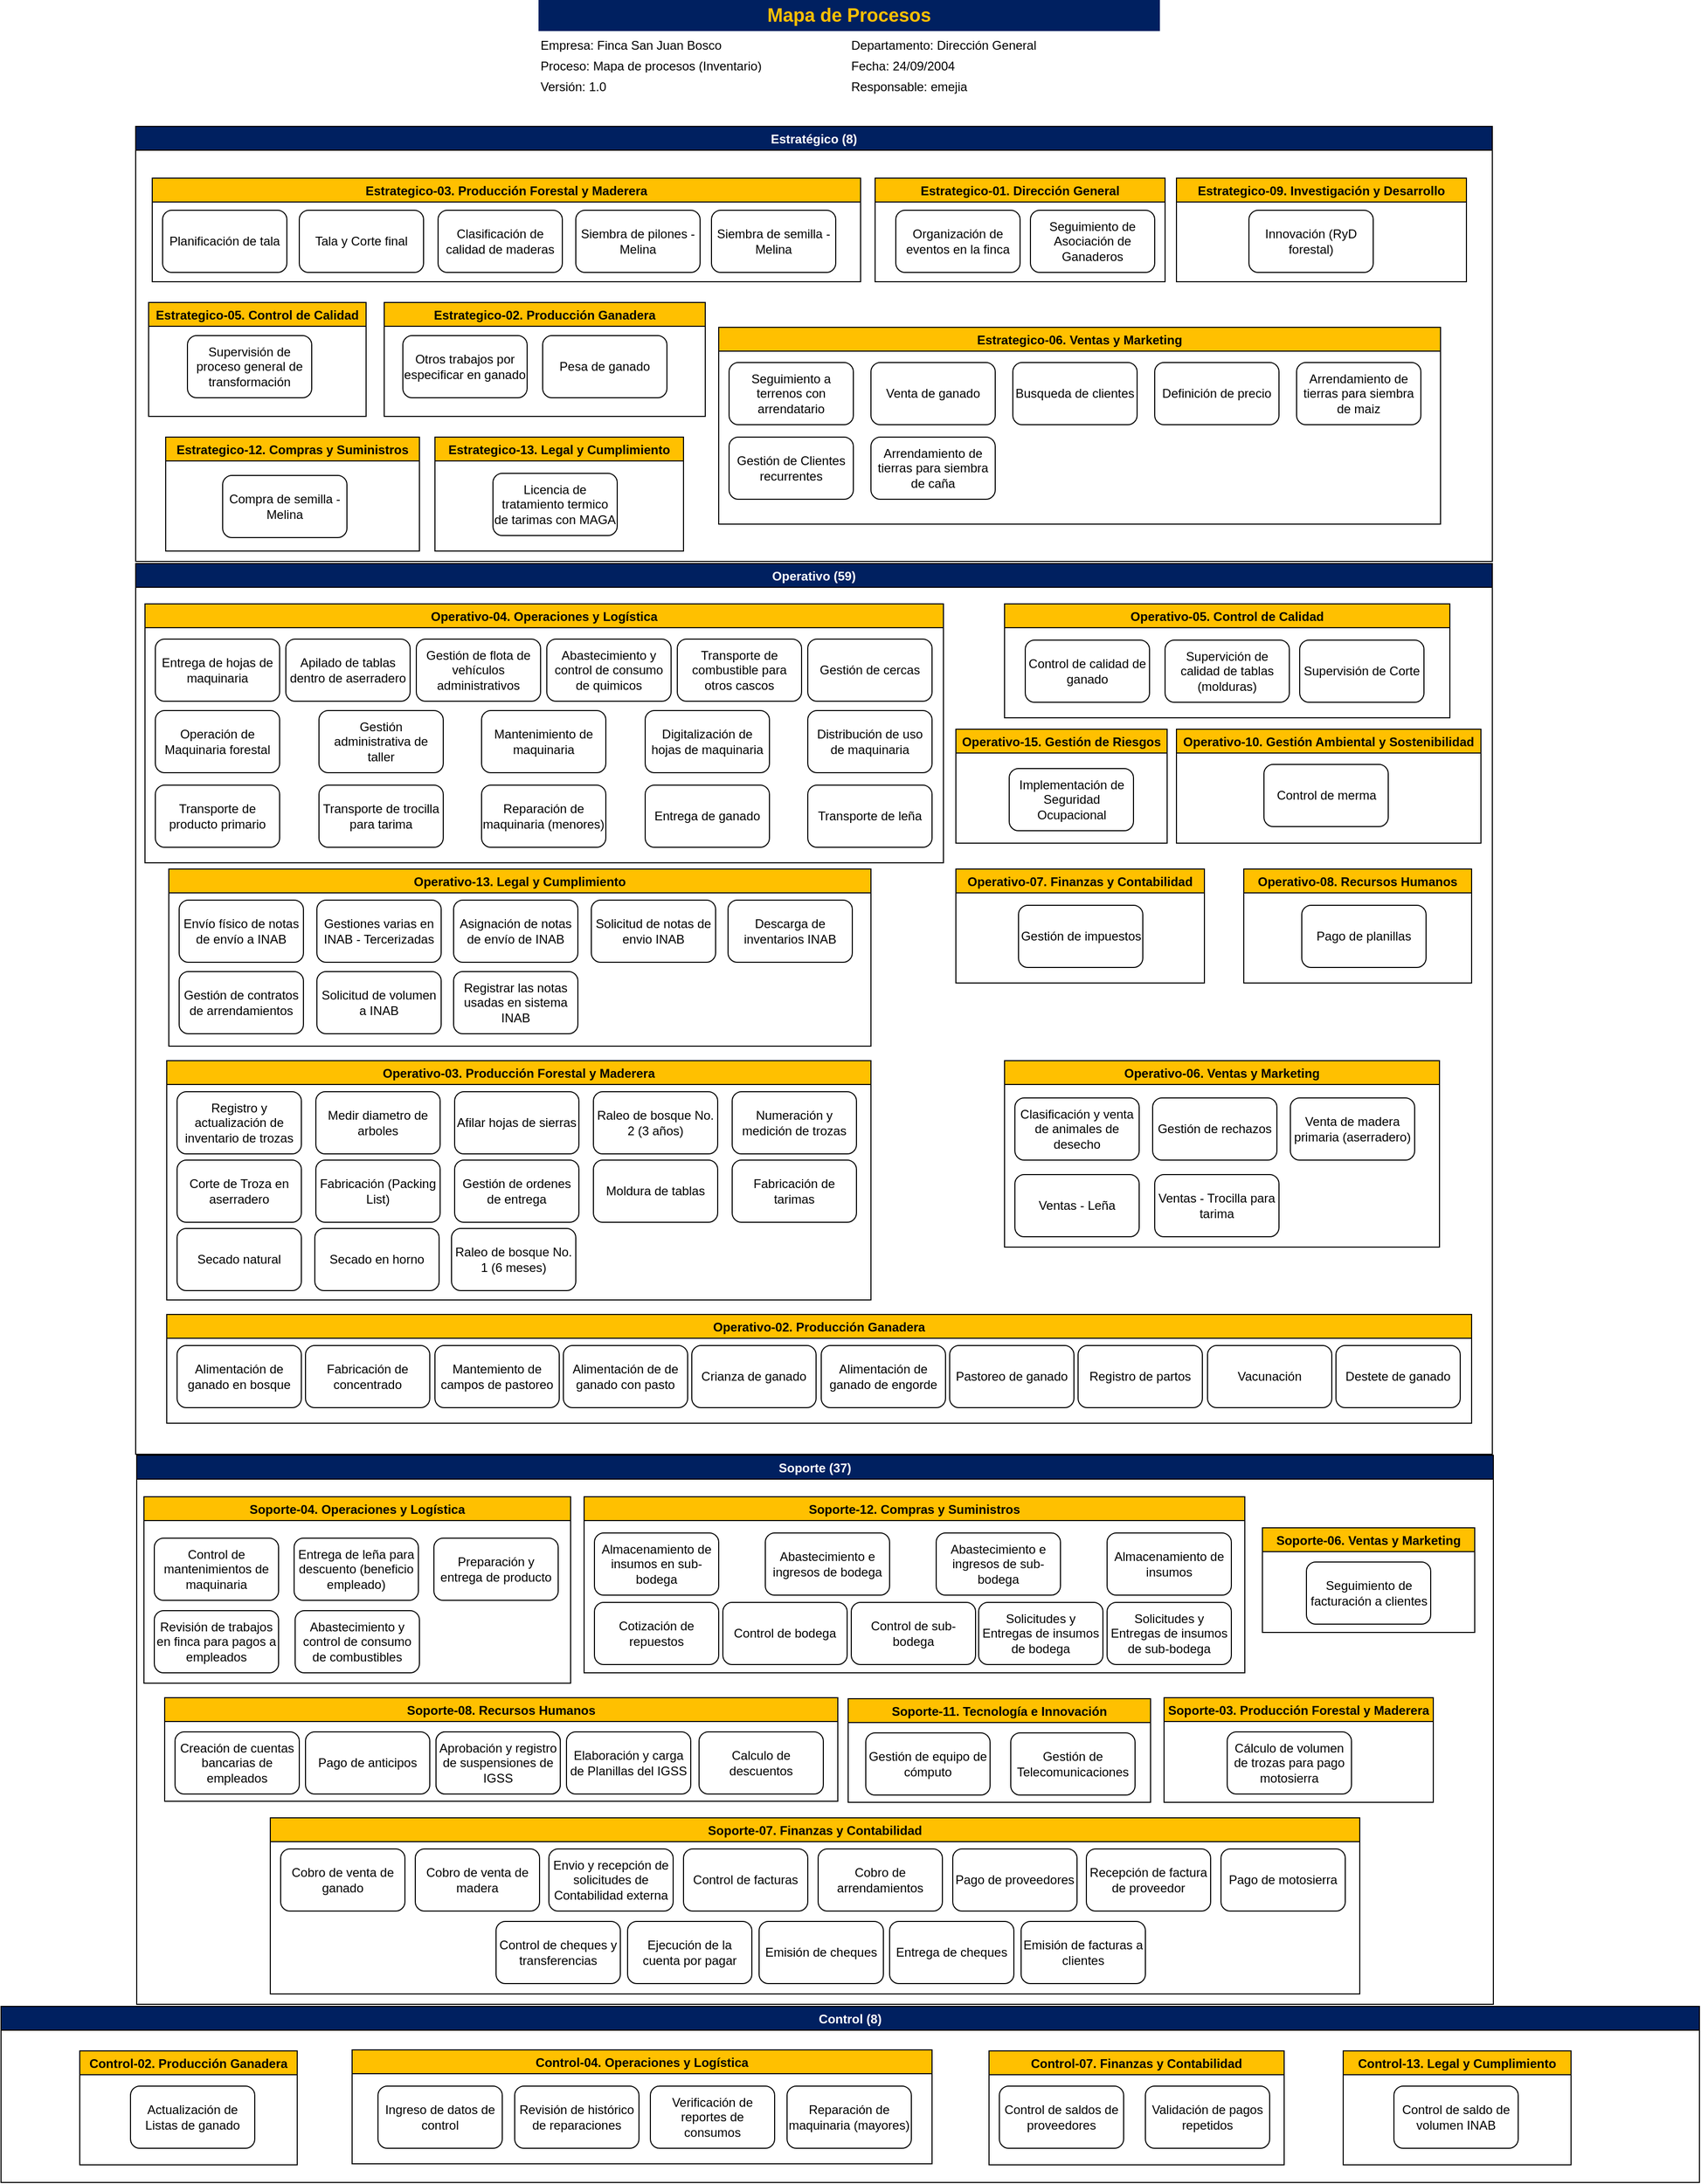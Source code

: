 <mxfile version="24.8.3" pages="4">
  <diagram id="ytr2BMaVXfbYTs0FCxOI" name="Mapa de Procesos">
    <mxGraphModel dx="1687" dy="965" grid="1" gridSize="10" guides="1" tooltips="1" connect="1" arrows="1" fold="1" page="1" pageScale="1" pageWidth="850" pageHeight="1100" math="0" shadow="0">
      <root>
        <mxCell id="0" />
        <mxCell id="1" parent="0" />
        <mxCell id="z2PNZBZcIhWz65c71THJ-30" value="Control (8)" style="swimlane;fillColor=#002060;fontColor=#FFFFFF;" parent="1" vertex="1">
          <mxGeometry x="21" y="1957" width="1640" height="170" as="geometry">
            <mxRectangle x="40" y="2040" width="80" height="30" as="alternateBounds" />
          </mxGeometry>
        </mxCell>
        <mxCell id="z2PNZBZcIhWz65c71THJ-31" value="Control-02. Producción Ganadera" style="swimlane;fillColor=#FFC000;" parent="z2PNZBZcIhWz65c71THJ-30" vertex="1">
          <mxGeometry x="76" y="43" width="210" height="110" as="geometry">
            <mxRectangle x="40" y="80" width="220" height="30" as="alternateBounds" />
          </mxGeometry>
        </mxCell>
        <mxCell id="z2PNZBZcIhWz65c71THJ-32" value="Actualización de Listas de ganado" style="rounded=1;whiteSpace=wrap;html=1;" parent="z2PNZBZcIhWz65c71THJ-31" vertex="1">
          <mxGeometry x="49" y="34" width="120" height="60" as="geometry" />
        </mxCell>
        <mxCell id="z2PNZBZcIhWz65c71THJ-33" value="Control-04. Operaciones y Logística" style="swimlane;fillColor=#FFC000;" parent="z2PNZBZcIhWz65c71THJ-30" vertex="1">
          <mxGeometry x="339" y="42" width="560" height="110" as="geometry">
            <mxRectangle x="30" y="270" width="230" height="30" as="alternateBounds" />
          </mxGeometry>
        </mxCell>
        <mxCell id="z2PNZBZcIhWz65c71THJ-34" value="Ingreso de datos de control" style="rounded=1;whiteSpace=wrap;html=1;" parent="z2PNZBZcIhWz65c71THJ-33" vertex="1">
          <mxGeometry x="25" y="35" width="120" height="60" as="geometry" />
        </mxCell>
        <mxCell id="z2PNZBZcIhWz65c71THJ-35" value="Revisión de histórico de reparaciones" style="rounded=1;whiteSpace=wrap;html=1;" parent="z2PNZBZcIhWz65c71THJ-33" vertex="1">
          <mxGeometry x="157" y="35" width="120" height="60" as="geometry" />
        </mxCell>
        <mxCell id="z2PNZBZcIhWz65c71THJ-36" value="Verificación de reportes de consumos" style="rounded=1;whiteSpace=wrap;html=1;" parent="z2PNZBZcIhWz65c71THJ-33" vertex="1">
          <mxGeometry x="288" y="35" width="120" height="60" as="geometry" />
        </mxCell>
        <mxCell id="z2PNZBZcIhWz65c71THJ-37" value="Reparación de maquinaria (mayores)" style="rounded=1;whiteSpace=wrap;html=1;" parent="z2PNZBZcIhWz65c71THJ-33" vertex="1">
          <mxGeometry x="420" y="35" width="120" height="60" as="geometry" />
        </mxCell>
        <mxCell id="z2PNZBZcIhWz65c71THJ-38" value="Control-07. Finanzas y Contabilidad" style="swimlane;fillColor=#FFC000;" parent="z2PNZBZcIhWz65c71THJ-30" vertex="1">
          <mxGeometry x="954" y="43" width="285" height="110" as="geometry">
            <mxRectangle x="35" y="220" width="230" height="30" as="alternateBounds" />
          </mxGeometry>
        </mxCell>
        <mxCell id="z2PNZBZcIhWz65c71THJ-39" value="Control de saldos de proveedores" style="rounded=1;whiteSpace=wrap;html=1;" parent="z2PNZBZcIhWz65c71THJ-38" vertex="1">
          <mxGeometry x="10" y="34" width="120" height="60" as="geometry" />
        </mxCell>
        <mxCell id="z2PNZBZcIhWz65c71THJ-40" value="Validación de pagos repetidos" style="rounded=1;whiteSpace=wrap;html=1;" parent="z2PNZBZcIhWz65c71THJ-38" vertex="1">
          <mxGeometry x="151" y="34" width="120" height="60" as="geometry" />
        </mxCell>
        <mxCell id="z2PNZBZcIhWz65c71THJ-41" value="Control-13. Legal y Cumplimiento" style="swimlane;fillColor=#FFC000;" parent="z2PNZBZcIhWz65c71THJ-30" vertex="1">
          <mxGeometry x="1296" y="43" width="220" height="110" as="geometry">
            <mxRectangle x="40" y="140" width="220" height="30" as="alternateBounds" />
          </mxGeometry>
        </mxCell>
        <mxCell id="z2PNZBZcIhWz65c71THJ-42" value="Control de saldo de volumen INAB" style="rounded=1;whiteSpace=wrap;html=1;" parent="z2PNZBZcIhWz65c71THJ-41" vertex="1">
          <mxGeometry x="49" y="34" width="120" height="60" as="geometry" />
        </mxCell>
        <mxCell id="z2PNZBZcIhWz65c71THJ-43" value="Estratégico (8)" style="swimlane;fillColor=#002060;fontColor=#FFFFFF;" parent="1" vertex="1">
          <mxGeometry x="151" y="142" width="1310" height="420" as="geometry">
            <mxRectangle x="80" y="120" width="100" height="30" as="alternateBounds" />
          </mxGeometry>
        </mxCell>
        <mxCell id="z2PNZBZcIhWz65c71THJ-47" value="Estrategico-02. Producción Ganadera" style="swimlane;fillColor=#FFC000;" parent="z2PNZBZcIhWz65c71THJ-43" vertex="1">
          <mxGeometry x="240" y="170" width="310" height="110" as="geometry">
            <mxRectangle x="290" y="170" width="240" height="30" as="alternateBounds" />
          </mxGeometry>
        </mxCell>
        <mxCell id="z2PNZBZcIhWz65c71THJ-48" value="Otros trabajos por especificar en ganado" style="rounded=1;whiteSpace=wrap;html=1;" parent="z2PNZBZcIhWz65c71THJ-47" vertex="1">
          <mxGeometry x="18" y="32" width="120" height="60" as="geometry" />
        </mxCell>
        <mxCell id="z2PNZBZcIhWz65c71THJ-49" value="Pesa de ganado" style="rounded=1;whiteSpace=wrap;html=1;" parent="z2PNZBZcIhWz65c71THJ-47" vertex="1">
          <mxGeometry x="153" y="32" width="120" height="60" as="geometry" />
        </mxCell>
        <mxCell id="z2PNZBZcIhWz65c71THJ-50" value="Estrategico-03. Producción Forestal y Maderera" style="swimlane;fillColor=#FFC000;" parent="z2PNZBZcIhWz65c71THJ-43" vertex="1">
          <mxGeometry x="16" y="50" width="684" height="100" as="geometry">
            <mxRectangle x="265" y="30" width="300" height="30" as="alternateBounds" />
          </mxGeometry>
        </mxCell>
        <mxCell id="z2PNZBZcIhWz65c71THJ-51" value="Clasificación de calidad de maderas" style="rounded=1;whiteSpace=wrap;html=1;" parent="z2PNZBZcIhWz65c71THJ-50" vertex="1">
          <mxGeometry x="276" y="31" width="120" height="60" as="geometry" />
        </mxCell>
        <mxCell id="z2PNZBZcIhWz65c71THJ-52" value="Siembra de pilones - Melina" style="rounded=1;whiteSpace=wrap;html=1;" parent="z2PNZBZcIhWz65c71THJ-50" vertex="1">
          <mxGeometry x="409" y="31" width="120" height="60" as="geometry" />
        </mxCell>
        <mxCell id="z2PNZBZcIhWz65c71THJ-53" value="Siembra de semilla - Melina" style="rounded=1;whiteSpace=wrap;html=1;" parent="z2PNZBZcIhWz65c71THJ-50" vertex="1">
          <mxGeometry x="540" y="31" width="120" height="60" as="geometry" />
        </mxCell>
        <mxCell id="z2PNZBZcIhWz65c71THJ-54" value="Planificación de tala" style="rounded=1;whiteSpace=wrap;html=1;" parent="z2PNZBZcIhWz65c71THJ-50" vertex="1">
          <mxGeometry x="10" y="31" width="120" height="60" as="geometry" />
        </mxCell>
        <mxCell id="z2PNZBZcIhWz65c71THJ-55" value="Tala y Corte final" style="rounded=1;whiteSpace=wrap;html=1;" parent="z2PNZBZcIhWz65c71THJ-50" vertex="1">
          <mxGeometry x="142" y="31" width="120" height="60" as="geometry" />
        </mxCell>
        <mxCell id="z2PNZBZcIhWz65c71THJ-56" value="Estrategico-05. Control de Calidad" style="swimlane;fillColor=#FFC000;" parent="z2PNZBZcIhWz65c71THJ-43" vertex="1">
          <mxGeometry x="12.5" y="170" width="210" height="110" as="geometry">
            <mxRectangle x="20" y="150" width="220" height="30" as="alternateBounds" />
          </mxGeometry>
        </mxCell>
        <mxCell id="z2PNZBZcIhWz65c71THJ-57" value="Supervisión de proceso general de transformación" style="rounded=1;whiteSpace=wrap;html=1;" parent="z2PNZBZcIhWz65c71THJ-56" vertex="1">
          <mxGeometry x="37.5" y="32" width="120" height="60" as="geometry" />
        </mxCell>
        <mxCell id="z2PNZBZcIhWz65c71THJ-58" value="Estrategico-06. Ventas y Marketing" style="swimlane;fillColor=#FFC000;" parent="z2PNZBZcIhWz65c71THJ-43" vertex="1">
          <mxGeometry x="563" y="194" width="697" height="190" as="geometry">
            <mxRectangle x="20" y="180" width="230" height="30" as="alternateBounds" />
          </mxGeometry>
        </mxCell>
        <mxCell id="z2PNZBZcIhWz65c71THJ-59" value="Arrendamiento de tierras para siembra de caña" style="rounded=1;whiteSpace=wrap;html=1;" parent="z2PNZBZcIhWz65c71THJ-58" vertex="1">
          <mxGeometry x="147" y="106" width="120" height="60" as="geometry" />
        </mxCell>
        <mxCell id="z2PNZBZcIhWz65c71THJ-60" value="Arrendamiento de tierras para siembra de maiz" style="rounded=1;whiteSpace=wrap;html=1;" parent="z2PNZBZcIhWz65c71THJ-58" vertex="1">
          <mxGeometry x="558" y="34" width="120" height="60" as="geometry" />
        </mxCell>
        <mxCell id="z2PNZBZcIhWz65c71THJ-61" value="Seguimiento a terrenos con arrendatario" style="rounded=1;whiteSpace=wrap;html=1;" parent="z2PNZBZcIhWz65c71THJ-58" vertex="1">
          <mxGeometry x="10" y="34" width="120" height="60" as="geometry" />
        </mxCell>
        <mxCell id="z2PNZBZcIhWz65c71THJ-62" value="Venta de ganado" style="rounded=1;whiteSpace=wrap;html=1;" parent="z2PNZBZcIhWz65c71THJ-58" vertex="1">
          <mxGeometry x="147" y="34" width="120" height="60" as="geometry" />
        </mxCell>
        <mxCell id="z2PNZBZcIhWz65c71THJ-63" value="Busqueda de clientes" style="rounded=1;whiteSpace=wrap;html=1;" parent="z2PNZBZcIhWz65c71THJ-58" vertex="1">
          <mxGeometry x="284" y="34" width="120" height="60" as="geometry" />
        </mxCell>
        <mxCell id="z2PNZBZcIhWz65c71THJ-64" value="Definición de precio" style="rounded=1;whiteSpace=wrap;html=1;" parent="z2PNZBZcIhWz65c71THJ-58" vertex="1">
          <mxGeometry x="421" y="34" width="120" height="60" as="geometry" />
        </mxCell>
        <mxCell id="z2PNZBZcIhWz65c71THJ-65" value="Gestión de Clientes recurrentes" style="rounded=1;whiteSpace=wrap;html=1;" parent="z2PNZBZcIhWz65c71THJ-58" vertex="1">
          <mxGeometry x="10" y="106" width="120" height="60" as="geometry" />
        </mxCell>
        <mxCell id="z2PNZBZcIhWz65c71THJ-66" value="Estrategico-09. Investigación y Desarrollo" style="swimlane;fillColor=#FFC000;" parent="z2PNZBZcIhWz65c71THJ-43" vertex="1">
          <mxGeometry x="1005" y="50" width="280" height="100" as="geometry">
            <mxRectangle x="20" y="220" width="260" height="30" as="alternateBounds" />
          </mxGeometry>
        </mxCell>
        <mxCell id="z2PNZBZcIhWz65c71THJ-67" value="Innovación (RyD forestal)" style="rounded=1;whiteSpace=wrap;html=1;" parent="z2PNZBZcIhWz65c71THJ-66" vertex="1">
          <mxGeometry x="70" y="31" width="120" height="60" as="geometry" />
        </mxCell>
        <mxCell id="z2PNZBZcIhWz65c71THJ-68" value="Estrategico-12. Compras y Suministros" style="swimlane;fillColor=#FFC000;" parent="z2PNZBZcIhWz65c71THJ-43" vertex="1">
          <mxGeometry x="29" y="300" width="245" height="110" as="geometry">
            <mxRectangle x="15" y="300" width="250" height="30" as="alternateBounds" />
          </mxGeometry>
        </mxCell>
        <mxCell id="z2PNZBZcIhWz65c71THJ-69" value="Compra de semilla - Melina" style="rounded=1;whiteSpace=wrap;html=1;" parent="z2PNZBZcIhWz65c71THJ-68" vertex="1">
          <mxGeometry x="55" y="37" width="120" height="60" as="geometry" />
        </mxCell>
        <mxCell id="z2PNZBZcIhWz65c71THJ-70" value="Estrategico-13. Legal y Cumplimiento" style="swimlane;fillColor=#FFC000;" parent="z2PNZBZcIhWz65c71THJ-43" vertex="1">
          <mxGeometry x="289" y="300" width="240" height="110" as="geometry">
            <mxRectangle x="20" y="260" width="240" height="30" as="alternateBounds" />
          </mxGeometry>
        </mxCell>
        <mxCell id="z2PNZBZcIhWz65c71THJ-71" value="Licencia de tratamiento termico de tarimas con MAGA" style="rounded=1;whiteSpace=wrap;html=1;" parent="z2PNZBZcIhWz65c71THJ-70" vertex="1">
          <mxGeometry x="56" y="35" width="120" height="60" as="geometry" />
        </mxCell>
        <mxCell id="z2PNZBZcIhWz65c71THJ-44" value="Estrategico-01. Dirección General" style="swimlane;fillColor=#FFC000;" parent="z2PNZBZcIhWz65c71THJ-43" vertex="1">
          <mxGeometry x="714" y="50" width="280" height="100" as="geometry">
            <mxRectangle x="20" y="40" width="220" height="30" as="alternateBounds" />
          </mxGeometry>
        </mxCell>
        <mxCell id="z2PNZBZcIhWz65c71THJ-45" value="Organización de eventos en la finca" style="rounded=1;whiteSpace=wrap;html=1;" parent="z2PNZBZcIhWz65c71THJ-44" vertex="1">
          <mxGeometry x="20" y="31" width="120" height="60" as="geometry" />
        </mxCell>
        <mxCell id="z2PNZBZcIhWz65c71THJ-46" value="Seguimiento de Asociación de Ganaderos" style="rounded=1;whiteSpace=wrap;html=1;" parent="z2PNZBZcIhWz65c71THJ-44" vertex="1">
          <mxGeometry x="150" y="31" width="120" height="60" as="geometry" />
        </mxCell>
        <mxCell id="z2PNZBZcIhWz65c71THJ-72" value="Operativo (59)" style="swimlane;fillColor=#002060;fontColor=#FFFFFF;" parent="1" vertex="1">
          <mxGeometry x="151" y="564" width="1310" height="860" as="geometry">
            <mxRectangle x="110" y="800" width="90" height="30" as="alternateBounds" />
          </mxGeometry>
        </mxCell>
        <mxCell id="z2PNZBZcIhWz65c71THJ-73" value="Operativo-02. Producción Ganadera" style="swimlane;fontColor=#000000;fillColor=#FFC000;" parent="z2PNZBZcIhWz65c71THJ-72" vertex="1">
          <mxGeometry x="30" y="725" width="1260" height="105" as="geometry">
            <mxRectangle x="25" y="289" width="230" height="30" as="alternateBounds" />
          </mxGeometry>
        </mxCell>
        <mxCell id="z2PNZBZcIhWz65c71THJ-74" value="Alimentación de de ganado con pasto" style="rounded=1;whiteSpace=wrap;html=1;" parent="z2PNZBZcIhWz65c71THJ-73" vertex="1">
          <mxGeometry x="383" y="30" width="120" height="60" as="geometry" />
        </mxCell>
        <mxCell id="z2PNZBZcIhWz65c71THJ-75" value="Alimentación de ganado de engorde" style="rounded=1;whiteSpace=wrap;html=1;" parent="z2PNZBZcIhWz65c71THJ-73" vertex="1">
          <mxGeometry x="632" y="30" width="120" height="60" as="geometry" />
        </mxCell>
        <mxCell id="z2PNZBZcIhWz65c71THJ-76" value="Alimentación de ganado en bosque" style="rounded=1;whiteSpace=wrap;html=1;" parent="z2PNZBZcIhWz65c71THJ-73" vertex="1">
          <mxGeometry x="10" y="30" width="120" height="60" as="geometry" />
        </mxCell>
        <mxCell id="z2PNZBZcIhWz65c71THJ-77" value="Fabricación de concentrado" style="rounded=1;whiteSpace=wrap;html=1;" parent="z2PNZBZcIhWz65c71THJ-73" vertex="1">
          <mxGeometry x="134" y="30" width="120" height="60" as="geometry" />
        </mxCell>
        <mxCell id="z2PNZBZcIhWz65c71THJ-78" value="Mantemiento de campos de pastoreo" style="rounded=1;whiteSpace=wrap;html=1;" parent="z2PNZBZcIhWz65c71THJ-73" vertex="1">
          <mxGeometry x="259" y="30" width="120" height="60" as="geometry" />
        </mxCell>
        <mxCell id="z2PNZBZcIhWz65c71THJ-79" value="Crianza de ganado" style="rounded=1;whiteSpace=wrap;html=1;" parent="z2PNZBZcIhWz65c71THJ-73" vertex="1">
          <mxGeometry x="507" y="30" width="120" height="60" as="geometry" />
        </mxCell>
        <mxCell id="z2PNZBZcIhWz65c71THJ-80" value="Destete de ganado" style="rounded=1;whiteSpace=wrap;html=1;" parent="z2PNZBZcIhWz65c71THJ-73" vertex="1">
          <mxGeometry x="1129" y="30" width="120" height="60" as="geometry" />
        </mxCell>
        <mxCell id="z2PNZBZcIhWz65c71THJ-81" value="Pastoreo de ganado" style="rounded=1;whiteSpace=wrap;html=1;" parent="z2PNZBZcIhWz65c71THJ-73" vertex="1">
          <mxGeometry x="756" y="30" width="120" height="60" as="geometry" />
        </mxCell>
        <mxCell id="z2PNZBZcIhWz65c71THJ-82" value="Registro de partos" style="rounded=1;whiteSpace=wrap;html=1;" parent="z2PNZBZcIhWz65c71THJ-73" vertex="1">
          <mxGeometry x="880" y="30" width="120" height="60" as="geometry" />
        </mxCell>
        <mxCell id="z2PNZBZcIhWz65c71THJ-83" value="Vacunación" style="rounded=1;whiteSpace=wrap;html=1;" parent="z2PNZBZcIhWz65c71THJ-73" vertex="1">
          <mxGeometry x="1005" y="30" width="120" height="60" as="geometry" />
        </mxCell>
        <mxCell id="z2PNZBZcIhWz65c71THJ-84" value="Operativo-03. Producción Forestal y Maderera" style="swimlane;fontColor=#000000;fillColor=#FFC000;" parent="z2PNZBZcIhWz65c71THJ-72" vertex="1">
          <mxGeometry x="30" y="480" width="680" height="231" as="geometry">
            <mxRectangle y="189" width="290" height="30" as="alternateBounds" />
          </mxGeometry>
        </mxCell>
        <mxCell id="z2PNZBZcIhWz65c71THJ-85" value="Afilar hojas de sierras" style="rounded=1;whiteSpace=wrap;html=1;" parent="z2PNZBZcIhWz65c71THJ-84" vertex="1">
          <mxGeometry x="278" y="30" width="120" height="60" as="geometry" />
        </mxCell>
        <mxCell id="z2PNZBZcIhWz65c71THJ-86" value="Numeración y medición de trozas" style="rounded=1;whiteSpace=wrap;html=1;" parent="z2PNZBZcIhWz65c71THJ-84" vertex="1">
          <mxGeometry x="546" y="30" width="120" height="60" as="geometry" />
        </mxCell>
        <mxCell id="z2PNZBZcIhWz65c71THJ-87" value="Registro y actualización de inventario de trozas" style="rounded=1;whiteSpace=wrap;html=1;" parent="z2PNZBZcIhWz65c71THJ-84" vertex="1">
          <mxGeometry x="10" y="30" width="120" height="60" as="geometry" />
        </mxCell>
        <mxCell id="z2PNZBZcIhWz65c71THJ-88" value="Medir diametro de arboles" style="rounded=1;whiteSpace=wrap;html=1;" parent="z2PNZBZcIhWz65c71THJ-84" vertex="1">
          <mxGeometry x="144" y="30" width="120" height="60" as="geometry" />
        </mxCell>
        <mxCell id="z2PNZBZcIhWz65c71THJ-89" value="Raleo de bosque No. 1 (6 meses)" style="rounded=1;whiteSpace=wrap;html=1;" parent="z2PNZBZcIhWz65c71THJ-84" vertex="1">
          <mxGeometry x="275" y="162" width="120" height="60" as="geometry" />
        </mxCell>
        <mxCell id="z2PNZBZcIhWz65c71THJ-90" value="Raleo de bosque No. 2 (3 años)" style="rounded=1;whiteSpace=wrap;html=1;" parent="z2PNZBZcIhWz65c71THJ-84" vertex="1">
          <mxGeometry x="412" y="30" width="120" height="60" as="geometry" />
        </mxCell>
        <mxCell id="z2PNZBZcIhWz65c71THJ-91" value="Fabricación de tarimas" style="rounded=1;whiteSpace=wrap;html=1;" parent="z2PNZBZcIhWz65c71THJ-84" vertex="1">
          <mxGeometry x="546" y="96" width="120" height="60" as="geometry" />
        </mxCell>
        <mxCell id="z2PNZBZcIhWz65c71THJ-92" value="Corte de Troza en aserradero" style="rounded=1;whiteSpace=wrap;html=1;" parent="z2PNZBZcIhWz65c71THJ-84" vertex="1">
          <mxGeometry x="10" y="96" width="120" height="60" as="geometry" />
        </mxCell>
        <mxCell id="z2PNZBZcIhWz65c71THJ-93" value="Fabricación (Packing List)" style="rounded=1;whiteSpace=wrap;html=1;" parent="z2PNZBZcIhWz65c71THJ-84" vertex="1">
          <mxGeometry x="144" y="96" width="120" height="60" as="geometry" />
        </mxCell>
        <mxCell id="z2PNZBZcIhWz65c71THJ-94" value="Gestión de ordenes de entrega" style="rounded=1;whiteSpace=wrap;html=1;" parent="z2PNZBZcIhWz65c71THJ-84" vertex="1">
          <mxGeometry x="278" y="96" width="120" height="60" as="geometry" />
        </mxCell>
        <mxCell id="z2PNZBZcIhWz65c71THJ-95" value="Moldura de tablas" style="rounded=1;whiteSpace=wrap;html=1;" parent="z2PNZBZcIhWz65c71THJ-84" vertex="1">
          <mxGeometry x="412" y="96" width="120" height="60" as="geometry" />
        </mxCell>
        <mxCell id="z2PNZBZcIhWz65c71THJ-96" value="Secado en horno" style="rounded=1;whiteSpace=wrap;html=1;" parent="z2PNZBZcIhWz65c71THJ-84" vertex="1">
          <mxGeometry x="143" y="162" width="120" height="60" as="geometry" />
        </mxCell>
        <mxCell id="z2PNZBZcIhWz65c71THJ-97" value="Secado natural" style="rounded=1;whiteSpace=wrap;html=1;" parent="z2PNZBZcIhWz65c71THJ-84" vertex="1">
          <mxGeometry x="10" y="162" width="120" height="60" as="geometry" />
        </mxCell>
        <mxCell id="z2PNZBZcIhWz65c71THJ-98" value="Operativo-04. Operaciones y Logística" style="swimlane;fontColor=#000000;fillColor=#FFC000;" parent="z2PNZBZcIhWz65c71THJ-72" vertex="1">
          <mxGeometry x="9" y="39" width="771" height="250" as="geometry">
            <mxRectangle x="80" y="39" width="250" height="30" as="alternateBounds" />
          </mxGeometry>
        </mxCell>
        <mxCell id="z2PNZBZcIhWz65c71THJ-99" value="Apilado de tablas dentro de aserradero" style="rounded=1;whiteSpace=wrap;html=1;" parent="z2PNZBZcIhWz65c71THJ-98" vertex="1">
          <mxGeometry x="136" y="34" width="120" height="60" as="geometry" />
        </mxCell>
        <mxCell id="z2PNZBZcIhWz65c71THJ-100" value="Gestión de flota de vehículos administrativos" style="rounded=1;whiteSpace=wrap;html=1;" parent="z2PNZBZcIhWz65c71THJ-98" vertex="1">
          <mxGeometry x="262" y="34" width="120" height="60" as="geometry" />
        </mxCell>
        <mxCell id="z2PNZBZcIhWz65c71THJ-101" value="Abastecimiento y control de consumo de quimicos" style="rounded=1;whiteSpace=wrap;html=1;" parent="z2PNZBZcIhWz65c71THJ-98" vertex="1">
          <mxGeometry x="388" y="34" width="120" height="60" as="geometry" />
        </mxCell>
        <mxCell id="z2PNZBZcIhWz65c71THJ-102" value="Transporte de combustible para otros cascos" style="rounded=1;whiteSpace=wrap;html=1;" parent="z2PNZBZcIhWz65c71THJ-98" vertex="1">
          <mxGeometry x="514" y="34" width="120" height="60" as="geometry" />
        </mxCell>
        <mxCell id="z2PNZBZcIhWz65c71THJ-103" value="Entrega de hojas de maquinaria" style="rounded=1;whiteSpace=wrap;html=1;" parent="z2PNZBZcIhWz65c71THJ-98" vertex="1">
          <mxGeometry x="10" y="34" width="120" height="60" as="geometry" />
        </mxCell>
        <mxCell id="z2PNZBZcIhWz65c71THJ-104" value="Gestión de cercas" style="rounded=1;whiteSpace=wrap;html=1;" parent="z2PNZBZcIhWz65c71THJ-98" vertex="1">
          <mxGeometry x="640" y="34" width="120" height="60" as="geometry" />
        </mxCell>
        <mxCell id="z2PNZBZcIhWz65c71THJ-105" value="Mantenimiento de maquinaria" style="rounded=1;whiteSpace=wrap;html=1;" parent="z2PNZBZcIhWz65c71THJ-98" vertex="1">
          <mxGeometry x="325" y="103" width="120" height="60" as="geometry" />
        </mxCell>
        <mxCell id="z2PNZBZcIhWz65c71THJ-106" value="Digitalización de hojas de maquinaria" style="rounded=1;whiteSpace=wrap;html=1;" parent="z2PNZBZcIhWz65c71THJ-98" vertex="1">
          <mxGeometry x="483" y="103" width="120" height="60" as="geometry" />
        </mxCell>
        <mxCell id="z2PNZBZcIhWz65c71THJ-107" value="Distribución de uso de maquinaria" style="rounded=1;whiteSpace=wrap;html=1;" parent="z2PNZBZcIhWz65c71THJ-98" vertex="1">
          <mxGeometry x="640" y="103" width="120" height="60" as="geometry" />
        </mxCell>
        <mxCell id="z2PNZBZcIhWz65c71THJ-108" value="Operación de Maquinaria forestal" style="rounded=1;whiteSpace=wrap;html=1;" parent="z2PNZBZcIhWz65c71THJ-98" vertex="1">
          <mxGeometry x="10" y="103" width="120" height="60" as="geometry" />
        </mxCell>
        <mxCell id="z2PNZBZcIhWz65c71THJ-109" value="Gestión administrativa de taller" style="rounded=1;whiteSpace=wrap;html=1;" parent="z2PNZBZcIhWz65c71THJ-98" vertex="1">
          <mxGeometry x="168" y="103" width="120" height="60" as="geometry" />
        </mxCell>
        <mxCell id="z2PNZBZcIhWz65c71THJ-110" value="Reparación de maquinaria (menores)" style="rounded=1;whiteSpace=wrap;html=1;" parent="z2PNZBZcIhWz65c71THJ-98" vertex="1">
          <mxGeometry x="325" y="175" width="120" height="60" as="geometry" />
        </mxCell>
        <mxCell id="z2PNZBZcIhWz65c71THJ-111" value="Entrega de ganado" style="rounded=1;whiteSpace=wrap;html=1;" parent="z2PNZBZcIhWz65c71THJ-98" vertex="1">
          <mxGeometry x="483" y="175" width="120" height="60" as="geometry" />
        </mxCell>
        <mxCell id="z2PNZBZcIhWz65c71THJ-112" value="Transporte de leña" style="rounded=1;whiteSpace=wrap;html=1;" parent="z2PNZBZcIhWz65c71THJ-98" vertex="1">
          <mxGeometry x="640" y="175" width="120" height="60" as="geometry" />
        </mxCell>
        <mxCell id="z2PNZBZcIhWz65c71THJ-113" value="Transporte de producto primario" style="rounded=1;whiteSpace=wrap;html=1;" parent="z2PNZBZcIhWz65c71THJ-98" vertex="1">
          <mxGeometry x="10" y="175" width="120" height="60" as="geometry" />
        </mxCell>
        <mxCell id="z2PNZBZcIhWz65c71THJ-114" value="Transporte de trocilla para tarima" style="rounded=1;whiteSpace=wrap;html=1;" parent="z2PNZBZcIhWz65c71THJ-98" vertex="1">
          <mxGeometry x="168" y="175" width="120" height="60" as="geometry" />
        </mxCell>
        <mxCell id="z2PNZBZcIhWz65c71THJ-115" value="Operativo-05. Control de Calidad" style="swimlane;fontColor=#000000;fillColor=#FFC000;" parent="z2PNZBZcIhWz65c71THJ-72" vertex="1">
          <mxGeometry x="839" y="39" width="430" height="110" as="geometry">
            <mxRectangle x="40" y="270" width="220" height="30" as="alternateBounds" />
          </mxGeometry>
        </mxCell>
        <mxCell id="z2PNZBZcIhWz65c71THJ-116" value="Control de calidad de ganado" style="rounded=1;whiteSpace=wrap;html=1;" parent="z2PNZBZcIhWz65c71THJ-115" vertex="1">
          <mxGeometry x="20" y="35" width="120" height="60" as="geometry" />
        </mxCell>
        <mxCell id="z2PNZBZcIhWz65c71THJ-117" value="Supervición de calidad de tablas (molduras)" style="rounded=1;whiteSpace=wrap;html=1;" parent="z2PNZBZcIhWz65c71THJ-115" vertex="1">
          <mxGeometry x="155" y="35" width="120" height="60" as="geometry" />
        </mxCell>
        <mxCell id="z2PNZBZcIhWz65c71THJ-118" value="Supervisión de Corte" style="rounded=1;whiteSpace=wrap;html=1;" parent="z2PNZBZcIhWz65c71THJ-115" vertex="1">
          <mxGeometry x="285" y="35" width="120" height="60" as="geometry" />
        </mxCell>
        <mxCell id="z2PNZBZcIhWz65c71THJ-119" value="Operativo-06. Ventas y Marketing" style="swimlane;fontColor=#000000;fillColor=#FFC000;" parent="z2PNZBZcIhWz65c71THJ-72" vertex="1">
          <mxGeometry x="839" y="480" width="420" height="180" as="geometry">
            <mxRectangle x="40" y="370" width="220" height="30" as="alternateBounds" />
          </mxGeometry>
        </mxCell>
        <mxCell id="z2PNZBZcIhWz65c71THJ-120" value="Clasificación y venta de animales de desecho" style="rounded=1;whiteSpace=wrap;html=1;" parent="z2PNZBZcIhWz65c71THJ-119" vertex="1">
          <mxGeometry x="10" y="36" width="120" height="60" as="geometry" />
        </mxCell>
        <mxCell id="z2PNZBZcIhWz65c71THJ-121" value="Gestión de rechazos" style="rounded=1;whiteSpace=wrap;html=1;" parent="z2PNZBZcIhWz65c71THJ-119" vertex="1">
          <mxGeometry x="143" y="36" width="120" height="60" as="geometry" />
        </mxCell>
        <mxCell id="z2PNZBZcIhWz65c71THJ-122" value="Venta de madera primaria (aserradero)" style="rounded=1;whiteSpace=wrap;html=1;" parent="z2PNZBZcIhWz65c71THJ-119" vertex="1">
          <mxGeometry x="276" y="36" width="120" height="60" as="geometry" />
        </mxCell>
        <mxCell id="z2PNZBZcIhWz65c71THJ-123" value="Ventas - Leña" style="rounded=1;whiteSpace=wrap;html=1;" parent="z2PNZBZcIhWz65c71THJ-119" vertex="1">
          <mxGeometry x="10" y="110" width="120" height="60" as="geometry" />
        </mxCell>
        <mxCell id="z2PNZBZcIhWz65c71THJ-124" value="Ventas - Trocilla para tarima" style="rounded=1;whiteSpace=wrap;html=1;" parent="z2PNZBZcIhWz65c71THJ-119" vertex="1">
          <mxGeometry x="145" y="110" width="120" height="60" as="geometry" />
        </mxCell>
        <mxCell id="z2PNZBZcIhWz65c71THJ-125" value="Operativo-07. Finanzas y Contabilidad" style="swimlane;fontColor=#000000;fillColor=#FFC000;" parent="z2PNZBZcIhWz65c71THJ-72" vertex="1">
          <mxGeometry x="792" y="295" width="240" height="110" as="geometry">
            <mxRectangle x="40" y="340" width="240" height="30" as="alternateBounds" />
          </mxGeometry>
        </mxCell>
        <mxCell id="z2PNZBZcIhWz65c71THJ-126" value="Gestión de impuestos" style="rounded=1;whiteSpace=wrap;html=1;" parent="z2PNZBZcIhWz65c71THJ-125" vertex="1">
          <mxGeometry x="60.5" y="35" width="120" height="60" as="geometry" />
        </mxCell>
        <mxCell id="z2PNZBZcIhWz65c71THJ-127" value="Operativo-08. Recursos Humanos" style="swimlane;fontColor=#000000;fillColor=#FFC000;" parent="z2PNZBZcIhWz65c71THJ-72" vertex="1">
          <mxGeometry x="1070" y="295" width="220" height="110" as="geometry">
            <mxRectangle x="40" y="310" width="220" height="30" as="alternateBounds" />
          </mxGeometry>
        </mxCell>
        <mxCell id="z2PNZBZcIhWz65c71THJ-128" value="Pago de planillas" style="rounded=1;whiteSpace=wrap;html=1;" parent="z2PNZBZcIhWz65c71THJ-127" vertex="1">
          <mxGeometry x="56" y="35" width="120" height="60" as="geometry" />
        </mxCell>
        <mxCell id="z2PNZBZcIhWz65c71THJ-129" value="Operativo-10. Gestión Ambiental y Sostenibilidad" style="swimlane;fontColor=#000000;fillColor=#FFC000;" parent="z2PNZBZcIhWz65c71THJ-72" vertex="1">
          <mxGeometry x="1005" y="160" width="294" height="110" as="geometry">
            <mxRectangle x="40" y="290" width="300" height="30" as="alternateBounds" />
          </mxGeometry>
        </mxCell>
        <mxCell id="z2PNZBZcIhWz65c71THJ-130" value="Control de merma" style="rounded=1;whiteSpace=wrap;html=1;" parent="z2PNZBZcIhWz65c71THJ-129" vertex="1">
          <mxGeometry x="84.5" y="34" width="120" height="60" as="geometry" />
        </mxCell>
        <mxCell id="z2PNZBZcIhWz65c71THJ-131" value="Operativo-13. Legal y Cumplimiento" style="swimlane;fontColor=#000000;fillColor=#FFC000;" parent="z2PNZBZcIhWz65c71THJ-72" vertex="1">
          <mxGeometry x="32" y="295" width="678" height="171" as="geometry">
            <mxRectangle x="380" y="89" width="230" height="30" as="alternateBounds" />
          </mxGeometry>
        </mxCell>
        <mxCell id="z2PNZBZcIhWz65c71THJ-132" value="Asignación de notas de envío de INAB" style="rounded=1;whiteSpace=wrap;html=1;" parent="z2PNZBZcIhWz65c71THJ-131" vertex="1">
          <mxGeometry x="275" y="30" width="120" height="60" as="geometry" />
        </mxCell>
        <mxCell id="z2PNZBZcIhWz65c71THJ-133" value="Descarga de inventarios INAB" style="rounded=1;whiteSpace=wrap;html=1;" parent="z2PNZBZcIhWz65c71THJ-131" vertex="1">
          <mxGeometry x="540" y="30" width="120" height="60" as="geometry" />
        </mxCell>
        <mxCell id="z2PNZBZcIhWz65c71THJ-134" value="Envío físico de notas de envío a INAB" style="rounded=1;whiteSpace=wrap;html=1;" parent="z2PNZBZcIhWz65c71THJ-131" vertex="1">
          <mxGeometry x="10" y="30" width="120" height="60" as="geometry" />
        </mxCell>
        <mxCell id="z2PNZBZcIhWz65c71THJ-135" value="Gestiones varias en INAB - Tercerizadas" style="rounded=1;whiteSpace=wrap;html=1;" parent="z2PNZBZcIhWz65c71THJ-131" vertex="1">
          <mxGeometry x="143" y="30" width="120" height="60" as="geometry" />
        </mxCell>
        <mxCell id="z2PNZBZcIhWz65c71THJ-136" value="Registrar las notas usadas en sistema INAB" style="rounded=1;whiteSpace=wrap;html=1;" parent="z2PNZBZcIhWz65c71THJ-131" vertex="1">
          <mxGeometry x="275" y="99" width="120" height="60" as="geometry" />
        </mxCell>
        <mxCell id="z2PNZBZcIhWz65c71THJ-137" value="Solicitud de notas de envio INAB" style="rounded=1;whiteSpace=wrap;html=1;" parent="z2PNZBZcIhWz65c71THJ-131" vertex="1">
          <mxGeometry x="408" y="30" width="120" height="60" as="geometry" />
        </mxCell>
        <mxCell id="z2PNZBZcIhWz65c71THJ-138" value="Solicitud de volumen a INAB" style="rounded=1;whiteSpace=wrap;html=1;" parent="z2PNZBZcIhWz65c71THJ-131" vertex="1">
          <mxGeometry x="143" y="99" width="120" height="60" as="geometry" />
        </mxCell>
        <mxCell id="z2PNZBZcIhWz65c71THJ-139" value="Gestión de contratos de arrendamientos" style="rounded=1;whiteSpace=wrap;html=1;" parent="z2PNZBZcIhWz65c71THJ-131" vertex="1">
          <mxGeometry x="10" y="99" width="120" height="60" as="geometry" />
        </mxCell>
        <mxCell id="z2PNZBZcIhWz65c71THJ-140" value="Operativo-15. Gestión de Riesgos" style="swimlane;fontColor=#000000;fillColor=#FFC000;" parent="z2PNZBZcIhWz65c71THJ-72" vertex="1">
          <mxGeometry x="792" y="160" width="204" height="110" as="geometry">
            <mxRectangle x="40" y="40" width="220" height="30" as="alternateBounds" />
          </mxGeometry>
        </mxCell>
        <mxCell id="z2PNZBZcIhWz65c71THJ-141" value="Implementación de Seguridad Ocupacional" style="rounded=1;whiteSpace=wrap;html=1;" parent="z2PNZBZcIhWz65c71THJ-140" vertex="1">
          <mxGeometry x="51.5" y="38" width="120" height="60" as="geometry" />
        </mxCell>
        <mxCell id="z2PNZBZcIhWz65c71THJ-142" value="Soporte (37)" style="swimlane;startSize=23;fillColor=#002060;fontColor=#FFFFFF;" parent="1" vertex="1">
          <mxGeometry x="152" y="1425" width="1310" height="530" as="geometry">
            <mxRectangle x="110" y="1480" width="80" height="30" as="alternateBounds" />
          </mxGeometry>
        </mxCell>
        <mxCell id="z2PNZBZcIhWz65c71THJ-143" value="Soporte-03. Producción Forestal y Maderera" style="swimlane;fillColor=#FFC000;" parent="z2PNZBZcIhWz65c71THJ-142" vertex="1">
          <mxGeometry x="992" y="234" width="260" height="101" as="geometry">
            <mxRectangle x="40" y="80" width="280" height="30" as="alternateBounds" />
          </mxGeometry>
        </mxCell>
        <mxCell id="z2PNZBZcIhWz65c71THJ-144" value="Cálculo de volumen de trozas para pago motosierra" style="rounded=1;whiteSpace=wrap;html=1;" parent="z2PNZBZcIhWz65c71THJ-143" vertex="1">
          <mxGeometry x="61" y="33" width="120" height="60" as="geometry" />
        </mxCell>
        <mxCell id="z2PNZBZcIhWz65c71THJ-145" value="Soporte-04. Operaciones y Logística" style="swimlane;fillColor=#FFC000;" parent="z2PNZBZcIhWz65c71THJ-142" vertex="1">
          <mxGeometry x="7" y="40" width="412" height="180" as="geometry">
            <mxRectangle x="30" y="130" width="240" height="30" as="alternateBounds" />
          </mxGeometry>
        </mxCell>
        <mxCell id="z2PNZBZcIhWz65c71THJ-146" value="Revisión de trabajos en finca para pagos a empleados" style="rounded=1;whiteSpace=wrap;html=1;" parent="z2PNZBZcIhWz65c71THJ-145" vertex="1">
          <mxGeometry x="10" y="110" width="120" height="60" as="geometry" />
        </mxCell>
        <mxCell id="z2PNZBZcIhWz65c71THJ-147" value="Abastecimiento y control de consumo de combustibles" style="rounded=1;whiteSpace=wrap;html=1;" parent="z2PNZBZcIhWz65c71THJ-145" vertex="1">
          <mxGeometry x="146" y="110" width="120" height="60" as="geometry" />
        </mxCell>
        <mxCell id="z2PNZBZcIhWz65c71THJ-148" value="Control de mantenimientos de maquinaria" style="rounded=1;whiteSpace=wrap;html=1;" parent="z2PNZBZcIhWz65c71THJ-145" vertex="1">
          <mxGeometry x="10" y="40" width="120" height="60" as="geometry" />
        </mxCell>
        <mxCell id="z2PNZBZcIhWz65c71THJ-149" value="Entrega de leña para descuento (beneficio empleado)" style="rounded=1;whiteSpace=wrap;html=1;" parent="z2PNZBZcIhWz65c71THJ-145" vertex="1">
          <mxGeometry x="145" y="40" width="120" height="60" as="geometry" />
        </mxCell>
        <mxCell id="z2PNZBZcIhWz65c71THJ-150" value="Preparación y entrega de producto" style="rounded=1;whiteSpace=wrap;html=1;" parent="z2PNZBZcIhWz65c71THJ-145" vertex="1">
          <mxGeometry x="280" y="40" width="120" height="60" as="geometry" />
        </mxCell>
        <mxCell id="z2PNZBZcIhWz65c71THJ-151" value="Soporte-06. Ventas y Marketing" style="swimlane;fillColor=#FFC000;" parent="z2PNZBZcIhWz65c71THJ-142" vertex="1">
          <mxGeometry x="1087" y="70" width="205" height="101" as="geometry">
            <mxRectangle x="30" y="330" width="210" height="30" as="alternateBounds" />
          </mxGeometry>
        </mxCell>
        <mxCell id="z2PNZBZcIhWz65c71THJ-152" value="Seguimiento de facturación a clientes" style="rounded=1;whiteSpace=wrap;html=1;" parent="z2PNZBZcIhWz65c71THJ-151" vertex="1">
          <mxGeometry x="42.5" y="33" width="120" height="60" as="geometry" />
        </mxCell>
        <mxCell id="z2PNZBZcIhWz65c71THJ-153" value="Soporte-07. Finanzas y Contabilidad" style="swimlane;fillColor=#FFC000;" parent="z2PNZBZcIhWz65c71THJ-142" vertex="1">
          <mxGeometry x="129" y="350" width="1052" height="170" as="geometry">
            <mxRectangle x="35" y="380" width="230" height="30" as="alternateBounds" />
          </mxGeometry>
        </mxCell>
        <mxCell id="z2PNZBZcIhWz65c71THJ-154" value="Cobro de arrendamientos" style="rounded=1;whiteSpace=wrap;html=1;" parent="z2PNZBZcIhWz65c71THJ-153" vertex="1">
          <mxGeometry x="529" y="30" width="120" height="60" as="geometry" />
        </mxCell>
        <mxCell id="z2PNZBZcIhWz65c71THJ-155" value="Cobro de venta de ganado" style="rounded=1;whiteSpace=wrap;html=1;" parent="z2PNZBZcIhWz65c71THJ-153" vertex="1">
          <mxGeometry x="10" y="30" width="120" height="60" as="geometry" />
        </mxCell>
        <mxCell id="z2PNZBZcIhWz65c71THJ-156" value="Cobro de venta de madera" style="rounded=1;whiteSpace=wrap;html=1;" parent="z2PNZBZcIhWz65c71THJ-153" vertex="1">
          <mxGeometry x="140" y="30" width="120" height="60" as="geometry" />
        </mxCell>
        <mxCell id="z2PNZBZcIhWz65c71THJ-157" value="Envio y recepción de solicitudes de Contabilidad externa" style="rounded=1;whiteSpace=wrap;html=1;" parent="z2PNZBZcIhWz65c71THJ-153" vertex="1">
          <mxGeometry x="269" y="30" width="120" height="60" as="geometry" />
        </mxCell>
        <mxCell id="z2PNZBZcIhWz65c71THJ-158" value="Control de facturas" style="rounded=1;whiteSpace=wrap;html=1;" parent="z2PNZBZcIhWz65c71THJ-153" vertex="1">
          <mxGeometry x="399" y="30" width="120" height="60" as="geometry" />
        </mxCell>
        <mxCell id="z2PNZBZcIhWz65c71THJ-159" value="Emisión de facturas a clientes" style="rounded=1;whiteSpace=wrap;html=1;" parent="z2PNZBZcIhWz65c71THJ-153" vertex="1">
          <mxGeometry x="725" y="100" width="120" height="60" as="geometry" />
        </mxCell>
        <mxCell id="z2PNZBZcIhWz65c71THJ-160" value="Control de cheques y transferencias" style="rounded=1;whiteSpace=wrap;html=1;" parent="z2PNZBZcIhWz65c71THJ-153" vertex="1">
          <mxGeometry x="218" y="100" width="120" height="60" as="geometry" />
        </mxCell>
        <mxCell id="z2PNZBZcIhWz65c71THJ-161" value="Ejecución de la cuenta por pagar" style="rounded=1;whiteSpace=wrap;html=1;" parent="z2PNZBZcIhWz65c71THJ-153" vertex="1">
          <mxGeometry x="345" y="100" width="120" height="60" as="geometry" />
        </mxCell>
        <mxCell id="z2PNZBZcIhWz65c71THJ-162" value="Emisión de cheques" style="rounded=1;whiteSpace=wrap;html=1;" parent="z2PNZBZcIhWz65c71THJ-153" vertex="1">
          <mxGeometry x="472" y="100" width="120" height="60" as="geometry" />
        </mxCell>
        <mxCell id="z2PNZBZcIhWz65c71THJ-163" value="Entrega de cheques" style="rounded=1;whiteSpace=wrap;html=1;" parent="z2PNZBZcIhWz65c71THJ-153" vertex="1">
          <mxGeometry x="598" y="100" width="120" height="60" as="geometry" />
        </mxCell>
        <mxCell id="z2PNZBZcIhWz65c71THJ-164" value="Pago de motosierra" style="rounded=1;whiteSpace=wrap;html=1;" parent="z2PNZBZcIhWz65c71THJ-153" vertex="1">
          <mxGeometry x="918" y="30" width="120" height="60" as="geometry" />
        </mxCell>
        <mxCell id="z2PNZBZcIhWz65c71THJ-165" value="Pago de proveedores" style="rounded=1;whiteSpace=wrap;html=1;" parent="z2PNZBZcIhWz65c71THJ-153" vertex="1">
          <mxGeometry x="659" y="30" width="120" height="60" as="geometry" />
        </mxCell>
        <mxCell id="z2PNZBZcIhWz65c71THJ-166" value="Recepción de factura de proveedor" style="rounded=1;whiteSpace=wrap;html=1;" parent="z2PNZBZcIhWz65c71THJ-153" vertex="1">
          <mxGeometry x="788" y="30" width="120" height="60" as="geometry" />
        </mxCell>
        <mxCell id="z2PNZBZcIhWz65c71THJ-167" value="Soporte-08. Recursos Humanos" style="swimlane;fillColor=#FFC000;" parent="z2PNZBZcIhWz65c71THJ-142" vertex="1">
          <mxGeometry x="27" y="234" width="650" height="100" as="geometry">
            <mxRectangle x="35" y="280" width="210" height="30" as="alternateBounds" />
          </mxGeometry>
        </mxCell>
        <mxCell id="z2PNZBZcIhWz65c71THJ-168" value="Planificación de leña para empleados" style="rounded=1;whiteSpace=wrap;html=1;" parent="z2PNZBZcIhWz65c71THJ-167" vertex="1">
          <mxGeometry x="262" y="33" width="120" height="60" as="geometry" />
        </mxCell>
        <mxCell id="z2PNZBZcIhWz65c71THJ-169" value="Elaboración y carga de Planillas del IGSS" style="rounded=1;whiteSpace=wrap;html=1;" parent="z2PNZBZcIhWz65c71THJ-167" vertex="1">
          <mxGeometry x="388" y="33" width="120" height="60" as="geometry" />
        </mxCell>
        <mxCell id="z2PNZBZcIhWz65c71THJ-170" value="Calculo de descuentos" style="rounded=1;whiteSpace=wrap;html=1;" parent="z2PNZBZcIhWz65c71THJ-167" vertex="1">
          <mxGeometry x="516" y="33" width="120" height="60" as="geometry" />
        </mxCell>
        <mxCell id="z2PNZBZcIhWz65c71THJ-171" value="Creación de cuentas bancarias de empleados" style="rounded=1;whiteSpace=wrap;html=1;" parent="z2PNZBZcIhWz65c71THJ-167" vertex="1">
          <mxGeometry x="10" y="33" width="120" height="60" as="geometry" />
        </mxCell>
        <mxCell id="z2PNZBZcIhWz65c71THJ-172" value="Pago de anticipos" style="rounded=1;whiteSpace=wrap;html=1;" parent="z2PNZBZcIhWz65c71THJ-167" vertex="1">
          <mxGeometry x="136" y="33" width="120" height="60" as="geometry" />
        </mxCell>
        <mxCell id="z2PNZBZcIhWz65c71THJ-173" value="Aprobación y registro de suspensiones de IGSS" style="rounded=1;whiteSpace=wrap;html=1;" parent="z2PNZBZcIhWz65c71THJ-167" vertex="1">
          <mxGeometry x="262" y="33" width="120" height="60" as="geometry" />
        </mxCell>
        <mxCell id="z2PNZBZcIhWz65c71THJ-174" value="Soporte-11. Tecnología e Innovación" style="swimlane;fillColor=#FFC000;" parent="z2PNZBZcIhWz65c71THJ-142" vertex="1">
          <mxGeometry x="687" y="235" width="292" height="100" as="geometry">
            <mxRectangle x="30" y="230" width="230" height="30" as="alternateBounds" />
          </mxGeometry>
        </mxCell>
        <mxCell id="z2PNZBZcIhWz65c71THJ-175" value="Gestión de equipo de cómputo" style="rounded=1;whiteSpace=wrap;html=1;" parent="z2PNZBZcIhWz65c71THJ-174" vertex="1">
          <mxGeometry x="17" y="33" width="120" height="60" as="geometry" />
        </mxCell>
        <mxCell id="z2PNZBZcIhWz65c71THJ-176" value="Gestión de Telecomunicaciones" style="rounded=1;whiteSpace=wrap;html=1;" parent="z2PNZBZcIhWz65c71THJ-174" vertex="1">
          <mxGeometry x="157" y="33" width="120" height="60" as="geometry" />
        </mxCell>
        <mxCell id="z2PNZBZcIhWz65c71THJ-177" value="Soporte-12. Compras y Suministros" style="swimlane;fillColor=#FFC000;" parent="z2PNZBZcIhWz65c71THJ-142" vertex="1">
          <mxGeometry x="432" y="40" width="638" height="170" as="geometry">
            <mxRectangle x="35" y="180" width="230" height="30" as="alternateBounds" />
          </mxGeometry>
        </mxCell>
        <mxCell id="z2PNZBZcIhWz65c71THJ-178" value="Cotización de repuestos" style="rounded=1;whiteSpace=wrap;html=1;" parent="z2PNZBZcIhWz65c71THJ-177" vertex="1">
          <mxGeometry x="10" y="102" width="120" height="60" as="geometry" />
        </mxCell>
        <mxCell id="z2PNZBZcIhWz65c71THJ-179" value="Abastecimiento e ingresos de bodega" style="rounded=1;whiteSpace=wrap;html=1;" parent="z2PNZBZcIhWz65c71THJ-177" vertex="1">
          <mxGeometry x="175" y="35" width="120" height="60" as="geometry" />
        </mxCell>
        <mxCell id="z2PNZBZcIhWz65c71THJ-180" value="Abastecimiento e ingresos de sub-bodega" style="rounded=1;whiteSpace=wrap;html=1;" parent="z2PNZBZcIhWz65c71THJ-177" vertex="1">
          <mxGeometry x="340" y="35" width="120" height="60" as="geometry" />
        </mxCell>
        <mxCell id="z2PNZBZcIhWz65c71THJ-181" value="Almacenamiento de insumos" style="rounded=1;whiteSpace=wrap;html=1;" parent="z2PNZBZcIhWz65c71THJ-177" vertex="1">
          <mxGeometry x="505" y="35" width="120" height="60" as="geometry" />
        </mxCell>
        <mxCell id="z2PNZBZcIhWz65c71THJ-182" value="Almacenamiento de insumos en sub-bodega" style="rounded=1;whiteSpace=wrap;html=1;" parent="z2PNZBZcIhWz65c71THJ-177" vertex="1">
          <mxGeometry x="10" y="35" width="120" height="60" as="geometry" />
        </mxCell>
        <mxCell id="z2PNZBZcIhWz65c71THJ-183" value="Control de bodega" style="rounded=1;whiteSpace=wrap;html=1;" parent="z2PNZBZcIhWz65c71THJ-177" vertex="1">
          <mxGeometry x="134" y="102" width="120" height="60" as="geometry" />
        </mxCell>
        <mxCell id="z2PNZBZcIhWz65c71THJ-184" value="Control de sub-bodega" style="rounded=1;whiteSpace=wrap;html=1;" parent="z2PNZBZcIhWz65c71THJ-177" vertex="1">
          <mxGeometry x="258" y="102" width="120" height="60" as="geometry" />
        </mxCell>
        <mxCell id="z2PNZBZcIhWz65c71THJ-185" value="Solicitudes y Entregas de insumos de bodega" style="rounded=1;whiteSpace=wrap;html=1;" parent="z2PNZBZcIhWz65c71THJ-177" vertex="1">
          <mxGeometry x="381" y="102" width="120" height="60" as="geometry" />
        </mxCell>
        <mxCell id="z2PNZBZcIhWz65c71THJ-186" value="Solicitudes y Entregas de insumos de sub-bodega" style="rounded=1;whiteSpace=wrap;html=1;" parent="z2PNZBZcIhWz65c71THJ-177" vertex="1">
          <mxGeometry x="505" y="102" width="120" height="60" as="geometry" />
        </mxCell>
        <mxCell id="ePB9ZdjZE_6muiWXgS1r-1" value="" style="group" vertex="1" parent="1">
          <mxGeometry x="540" y="20" width="600" height="80" as="geometry" />
        </mxCell>
        <mxCell id="ePB9ZdjZE_6muiWXgS1r-2" value="Mapa de Procesos" style="text;align=center;verticalAlign=middle;whiteSpace=wrap;rounded=0;fillColor=#002060;fontSize=18;fontColor=#FFC000;fontStyle=1;" vertex="1" parent="ePB9ZdjZE_6muiWXgS1r-1">
          <mxGeometry width="600" height="30" as="geometry" />
        </mxCell>
        <mxCell id="ePB9ZdjZE_6muiWXgS1r-3" value="" style="group" vertex="1" parent="ePB9ZdjZE_6muiWXgS1r-1">
          <mxGeometry y="30" width="600" height="50" as="geometry" />
        </mxCell>
        <mxCell id="ePB9ZdjZE_6muiWXgS1r-4" value="Empresa: Finca San Juan Bosco" style="text;align=left;whiteSpace=wrap;fillColor=#ffffff;fontSize=12;fontColor=#000000;" vertex="1" parent="ePB9ZdjZE_6muiWXgS1r-3">
          <mxGeometry width="290" height="20" as="geometry" />
        </mxCell>
        <mxCell id="ePB9ZdjZE_6muiWXgS1r-5" value="Departamento: Dirección General" style="text;align=left;whiteSpace=wrap;fillColor=#ffffff;fontSize=12;fontColor=#000000;" vertex="1" parent="ePB9ZdjZE_6muiWXgS1r-3">
          <mxGeometry x="300" width="290" height="20" as="geometry" />
        </mxCell>
        <mxCell id="ePB9ZdjZE_6muiWXgS1r-6" value="Proceso: Mapa de procesos (Inventario)" style="text;align=left;whiteSpace=wrap;fillColor=#ffffff;fontSize=12;fontColor=#000000;" vertex="1" parent="ePB9ZdjZE_6muiWXgS1r-3">
          <mxGeometry y="20" width="290" height="20" as="geometry" />
        </mxCell>
        <mxCell id="ePB9ZdjZE_6muiWXgS1r-7" value="Fecha: 24/09/2004" style="text;align=left;whiteSpace=wrap;fillColor=#ffffff;fontSize=12;fontColor=#000000;" vertex="1" parent="ePB9ZdjZE_6muiWXgS1r-3">
          <mxGeometry x="300" y="20" width="290" height="20" as="geometry" />
        </mxCell>
        <mxCell id="ePB9ZdjZE_6muiWXgS1r-8" value="Versión: 1.0" style="text;align=left;whiteSpace=wrap;fillColor=#ffffff;fontSize=12;fontColor=#000000;" vertex="1" parent="ePB9ZdjZE_6muiWXgS1r-3">
          <mxGeometry y="40" width="290" height="20" as="geometry" />
        </mxCell>
        <mxCell id="ePB9ZdjZE_6muiWXgS1r-9" value="Responsable: emejia" style="text;align=left;whiteSpace=wrap;fillColor=#ffffff;fontSize=12;fontColor=#000000;" vertex="1" parent="ePB9ZdjZE_6muiWXgS1r-3">
          <mxGeometry x="300" y="40" width="290" height="20" as="geometry" />
        </mxCell>
      </root>
    </mxGraphModel>
  </diagram>
  <diagram id="vCKBNtWpebCHhtuO02zb" name="Diagrama General">
    <mxGraphModel dx="1434" dy="1920" grid="1" gridSize="10" guides="1" tooltips="1" connect="1" arrows="1" fold="1" page="1" pageScale="1" pageWidth="850" pageHeight="1100" math="0" shadow="0">
      <root>
        <mxCell id="0" />
        <mxCell id="1" parent="0" />
        <mxCell id="IaFn9HRnt56dZxtYnOid-1" value="" style="swimlane;startSize=0;" vertex="1" parent="1">
          <mxGeometry x="23" y="-170" width="800" height="140" as="geometry" />
        </mxCell>
        <mxCell id="IaFn9HRnt56dZxtYnOid-2" value="13. Legal y Cumplimiento &lt;b&gt;&lt;font style=&quot;font-size: 14px;&quot;&gt;(1)&lt;/font&gt;&lt;/b&gt;" style="ellipse;whiteSpace=wrap;html=1;fillColor=#e1d5e7;strokeColor=#000000;" vertex="1" parent="IaFn9HRnt56dZxtYnOid-1">
          <mxGeometry x="60" y="50" width="120" height="80" as="geometry" />
        </mxCell>
        <mxCell id="IaFn9HRnt56dZxtYnOid-3" value="07. Finanzas y Contabilidad &lt;b&gt;&lt;font style=&quot;font-size: 14px;&quot;&gt;(2)&lt;/font&gt;&lt;/b&gt;" style="ellipse;whiteSpace=wrap;html=1;fillColor=#e1d5e7;strokeColor=#000000;" vertex="1" parent="IaFn9HRnt56dZxtYnOid-1">
          <mxGeometry x="240" y="50" width="120" height="80" as="geometry" />
        </mxCell>
        <mxCell id="IaFn9HRnt56dZxtYnOid-4" value="04. Operaciones y Logística &lt;b&gt;&lt;font style=&quot;font-size: 14px;&quot;&gt;(4)&lt;/font&gt;&lt;/b&gt;" style="ellipse;whiteSpace=wrap;html=1;fillColor=#e1d5e7;strokeColor=#000000;" vertex="1" parent="IaFn9HRnt56dZxtYnOid-1">
          <mxGeometry x="420" y="50" width="120" height="80" as="geometry" />
        </mxCell>
        <mxCell id="IaFn9HRnt56dZxtYnOid-5" value="02. Producción Ganadera &lt;b&gt;&lt;font style=&quot;font-size: 14px;&quot;&gt;(1)&lt;/font&gt;&lt;/b&gt;" style="ellipse;whiteSpace=wrap;html=1;fillColor=#e1d5e7;strokeColor=#000000;" vertex="1" parent="IaFn9HRnt56dZxtYnOid-1">
          <mxGeometry x="610" y="50" width="120" height="80" as="geometry" />
        </mxCell>
        <mxCell id="IaFn9HRnt56dZxtYnOid-6" value="Control&amp;nbsp;&lt;b&gt;&lt;font style=&quot;font-size: 14px;&quot;&gt;(8)&lt;/font&gt;&lt;/b&gt;" style="rounded=0;whiteSpace=wrap;html=1;fillColor=#e1d5e7;strokeColor=#000000;" vertex="1" parent="IaFn9HRnt56dZxtYnOid-1">
          <mxGeometry x="720" width="80" height="30" as="geometry" />
        </mxCell>
        <mxCell id="IaFn9HRnt56dZxtYnOid-7" value="" style="shape=doubleArrow;direction=south;whiteSpace=wrap;html=1;" vertex="1" parent="IaFn9HRnt56dZxtYnOid-1">
          <mxGeometry x="205" y="10" width="20" height="30" as="geometry" />
        </mxCell>
        <mxCell id="IaFn9HRnt56dZxtYnOid-8" value="" style="shape=doubleArrow;direction=south;whiteSpace=wrap;html=1;" vertex="1" parent="IaFn9HRnt56dZxtYnOid-1">
          <mxGeometry x="375" y="10" width="20" height="30" as="geometry" />
        </mxCell>
        <mxCell id="IaFn9HRnt56dZxtYnOid-9" value="" style="shape=doubleArrow;direction=south;whiteSpace=wrap;html=1;" vertex="1" parent="IaFn9HRnt56dZxtYnOid-1">
          <mxGeometry x="570" y="10" width="20" height="30" as="geometry" />
        </mxCell>
        <mxCell id="IaFn9HRnt56dZxtYnOid-10" value="" style="swimlane;startSize=0;" vertex="1" parent="1">
          <mxGeometry x="103" y="-370" width="660" height="200" as="geometry" />
        </mxCell>
        <mxCell id="IaFn9HRnt56dZxtYnOid-11" value="04. Operaciones y Logística &lt;b&gt;&lt;font style=&quot;font-size: 14px;&quot;&gt;(5)&lt;/font&gt;&lt;/b&gt;" style="ellipse;whiteSpace=wrap;html=1;fillColor=#fff2cc;strokeColor=#000000;" vertex="1" parent="IaFn9HRnt56dZxtYnOid-10">
          <mxGeometry x="340" y="110" width="120" height="80" as="geometry" />
        </mxCell>
        <mxCell id="IaFn9HRnt56dZxtYnOid-12" value="08. Recursos Humanos &lt;b&gt;&lt;font style=&quot;font-size: 14px;&quot;&gt;(6)&lt;/font&gt;&lt;/b&gt;" style="ellipse;whiteSpace=wrap;html=1;fillColor=#fff2cc;strokeColor=#000000;" vertex="1" parent="IaFn9HRnt56dZxtYnOid-10">
          <mxGeometry x="440" y="30" width="120" height="80" as="geometry" />
        </mxCell>
        <mxCell id="IaFn9HRnt56dZxtYnOid-13" value="03. Producción Forestal y Maderera &lt;b&gt;&lt;font style=&quot;font-size: 14px;&quot;&gt;(1)&lt;/font&gt;&lt;/b&gt;" style="ellipse;whiteSpace=wrap;html=1;fillColor=#fff2cc;strokeColor=#000000;" vertex="1" parent="IaFn9HRnt56dZxtYnOid-10">
          <mxGeometry x="270" y="30" width="120" height="80" as="geometry" />
        </mxCell>
        <mxCell id="IaFn9HRnt56dZxtYnOid-14" value="06. Ventas y Marketing &lt;b&gt;&lt;font style=&quot;font-size: 14px;&quot;&gt;(1)&lt;/font&gt;&lt;/b&gt;" style="ellipse;whiteSpace=wrap;html=1;fillColor=#fff2cc;strokeColor=#000000;" vertex="1" parent="IaFn9HRnt56dZxtYnOid-10">
          <mxGeometry x="100" y="30" width="120" height="80" as="geometry" />
        </mxCell>
        <mxCell id="IaFn9HRnt56dZxtYnOid-15" value="07. Finanzas y Contabilidad &lt;b&gt;&lt;font style=&quot;font-size: 14px;&quot;&gt;(13)&lt;/font&gt;&lt;/b&gt;" style="ellipse;whiteSpace=wrap;html=1;fillColor=#fff2cc;strokeColor=#000000;" vertex="1" parent="IaFn9HRnt56dZxtYnOid-10">
          <mxGeometry x="190" y="110" width="120" height="80" as="geometry" />
        </mxCell>
        <mxCell id="IaFn9HRnt56dZxtYnOid-16" value="11. Tecnología e Innovación &lt;b&gt;&lt;font style=&quot;font-size: 14px;&quot;&gt;(2)&lt;/font&gt;&lt;/b&gt;" style="ellipse;whiteSpace=wrap;html=1;fillColor=#fff2cc;strokeColor=#000000;" vertex="1" parent="IaFn9HRnt56dZxtYnOid-10">
          <mxGeometry x="530" y="110" width="120" height="80" as="geometry" />
        </mxCell>
        <mxCell id="IaFn9HRnt56dZxtYnOid-17" value="12. Compras y Suministros &lt;b&gt;&lt;font style=&quot;font-size: 14px;&quot;&gt;(9)&lt;/font&gt;&lt;/b&gt;" style="ellipse;whiteSpace=wrap;html=1;fillColor=#fff2cc;strokeColor=#000000;" vertex="1" parent="IaFn9HRnt56dZxtYnOid-10">
          <mxGeometry x="30" y="110" width="120" height="80" as="geometry" />
        </mxCell>
        <mxCell id="IaFn9HRnt56dZxtYnOid-18" value="Soporte&amp;nbsp;&lt;b&gt;&lt;font style=&quot;font-size: 14px;&quot;&gt;(37)&lt;/font&gt;&lt;/b&gt;" style="rounded=0;whiteSpace=wrap;html=1;fillColor=#fff2cc;strokeColor=#000000;" vertex="1" parent="IaFn9HRnt56dZxtYnOid-10">
          <mxGeometry x="570" width="90" height="30" as="geometry" />
        </mxCell>
        <mxCell id="IaFn9HRnt56dZxtYnOid-19" value="" style="shape=doubleArrow;direction=south;whiteSpace=wrap;html=1;" vertex="1" parent="IaFn9HRnt56dZxtYnOid-10">
          <mxGeometry x="240" y="10" width="20" height="30" as="geometry" />
        </mxCell>
        <mxCell id="IaFn9HRnt56dZxtYnOid-20" value="" style="shape=doubleArrow;direction=south;whiteSpace=wrap;html=1;" vertex="1" parent="IaFn9HRnt56dZxtYnOid-10">
          <mxGeometry x="410" y="10" width="20" height="30" as="geometry" />
        </mxCell>
        <mxCell id="IaFn9HRnt56dZxtYnOid-21" value="" style="swimlane;startSize=0;" vertex="1" parent="1">
          <mxGeometry x="103" y="-690" width="660" height="320" as="geometry" />
        </mxCell>
        <mxCell id="IaFn9HRnt56dZxtYnOid-22" value="15. Gestión de Riesgos &lt;b&gt;&lt;font style=&quot;font-size: 14px;&quot;&gt;(1)&lt;/font&gt;&lt;/b&gt;" style="ellipse;whiteSpace=wrap;html=1;fillColor=#d5e8d4;strokeColor=#000000;" vertex="1" parent="IaFn9HRnt56dZxtYnOid-21">
          <mxGeometry x="540" y="230" width="120" height="80" as="geometry" />
        </mxCell>
        <mxCell id="IaFn9HRnt56dZxtYnOid-23" value="Operativo&amp;nbsp;&lt;b&gt;&lt;font style=&quot;font-size: 14px;&quot;&gt;(59)&lt;/font&gt;&lt;/b&gt;" style="rounded=0;whiteSpace=wrap;html=1;fillColor=#d5e8d4;strokeColor=#000000;" vertex="1" parent="IaFn9HRnt56dZxtYnOid-21">
          <mxGeometry x="560" width="100" height="30" as="geometry" />
        </mxCell>
        <mxCell id="IaFn9HRnt56dZxtYnOid-24" value="03. Producción Forestal y Maderera &lt;b&gt;&lt;font style=&quot;font-size: 14px;&quot;&gt;(13)&lt;/font&gt;&lt;/b&gt;" style="ellipse;whiteSpace=wrap;html=1;fillColor=#d5e8d4;strokeColor=#000000;" vertex="1" parent="IaFn9HRnt56dZxtYnOid-21">
          <mxGeometry x="340" y="110" width="120" height="80" as="geometry" />
        </mxCell>
        <mxCell id="IaFn9HRnt56dZxtYnOid-25" value="04. Operaciones y Logística &lt;b&gt;&lt;font style=&quot;font-size: 14px;&quot;&gt;(16)&lt;/font&gt;&lt;/b&gt;" style="ellipse;whiteSpace=wrap;html=1;fillColor=#d5e8d4;strokeColor=#000000;" vertex="1" parent="IaFn9HRnt56dZxtYnOid-21">
          <mxGeometry x="410" y="230" width="120" height="80" as="geometry" />
        </mxCell>
        <mxCell id="IaFn9HRnt56dZxtYnOid-26" value="08. Recursos Humanos &lt;b&gt;&lt;font style=&quot;font-size: 14px;&quot;&gt;(1)&lt;/font&gt;&lt;/b&gt;" style="ellipse;whiteSpace=wrap;html=1;fillColor=#d5e8d4;strokeColor=#000000;" vertex="1" parent="IaFn9HRnt56dZxtYnOid-21">
          <mxGeometry x="20" y="230" width="120" height="80" as="geometry" />
        </mxCell>
        <mxCell id="IaFn9HRnt56dZxtYnOid-27" value="07. Finanzas y Contabilidad &lt;b&gt;&lt;font style=&quot;font-size: 14px;&quot;&gt;(1)&lt;/font&gt;&lt;/b&gt;" style="ellipse;whiteSpace=wrap;html=1;fillColor=#d5e8d4;strokeColor=#000000;" vertex="1" parent="IaFn9HRnt56dZxtYnOid-21">
          <mxGeometry x="150" y="230" width="120" height="80" as="geometry" />
        </mxCell>
        <mxCell id="IaFn9HRnt56dZxtYnOid-28" value="02. Producción Ganadera &lt;b&gt;&lt;font style=&quot;font-size: 14px;&quot;&gt;(10)&lt;/font&gt;&lt;/b&gt;" style="ellipse;whiteSpace=wrap;html=1;fillColor=#d5e8d4;strokeColor=#000000;" vertex="1" parent="IaFn9HRnt56dZxtYnOid-21">
          <mxGeometry x="203.5" y="110" width="120" height="80" as="geometry" />
        </mxCell>
        <mxCell id="IaFn9HRnt56dZxtYnOid-29" value="13. Legal y Cumplimiento &lt;b&gt;&lt;font style=&quot;font-size: 14px;&quot;&gt;(8)&lt;/font&gt;&lt;/b&gt;" style="ellipse;whiteSpace=wrap;html=1;fillColor=#d5e8d4;strokeColor=#000000;" vertex="1" parent="IaFn9HRnt56dZxtYnOid-21">
          <mxGeometry x="20" y="110" width="120" height="80" as="geometry" />
        </mxCell>
        <mxCell id="IaFn9HRnt56dZxtYnOid-30" value="10. Gestión Ambiental y Sostenibilidad &lt;b&gt;&lt;font style=&quot;font-size: 14px;&quot;&gt;(1)&lt;/font&gt;&lt;/b&gt;" style="ellipse;whiteSpace=wrap;html=1;fillColor=#d5e8d4;strokeColor=#000000;" vertex="1" parent="IaFn9HRnt56dZxtYnOid-21">
          <mxGeometry x="520" y="110" width="120" height="80" as="geometry" />
        </mxCell>
        <mxCell id="IaFn9HRnt56dZxtYnOid-31" value="05. Control de Calidad &lt;b&gt;&lt;font style=&quot;font-size: 14px;&quot;&gt;(3)&lt;/font&gt;&lt;/b&gt;" style="ellipse;whiteSpace=wrap;html=1;fillColor=#d5e8d4;strokeColor=#000000;" vertex="1" parent="IaFn9HRnt56dZxtYnOid-21">
          <mxGeometry x="280" y="230" width="120" height="80" as="geometry" />
        </mxCell>
        <mxCell id="IaFn9HRnt56dZxtYnOid-32" value="06. Ventas y Marketing &lt;b&gt;&lt;font style=&quot;font-size: 14px;&quot;&gt;(5)&lt;/font&gt;&lt;/b&gt;" style="ellipse;whiteSpace=wrap;html=1;fillColor=#d5e8d4;strokeColor=#000000;" vertex="1" parent="IaFn9HRnt56dZxtYnOid-21">
          <mxGeometry x="270" y="10" width="120" height="80" as="geometry" />
        </mxCell>
        <mxCell id="IaFn9HRnt56dZxtYnOid-33" value="" style="html=1;shadow=0;dashed=0;align=center;verticalAlign=middle;shape=mxgraph.arrows2.arrow;dy=0.67;dx=14;notch=0;" vertex="1" parent="IaFn9HRnt56dZxtYnOid-21">
          <mxGeometry x="150" y="135" width="40" height="30" as="geometry" />
        </mxCell>
        <mxCell id="IaFn9HRnt56dZxtYnOid-34" value="" style="html=1;shadow=0;dashed=0;align=center;verticalAlign=middle;shape=mxgraph.arrows2.arrow;dy=0.69;dx=14;flipH=1;notch=0;" vertex="1" parent="IaFn9HRnt56dZxtYnOid-21">
          <mxGeometry x="470" y="135" width="40" height="30" as="geometry" />
        </mxCell>
        <mxCell id="IaFn9HRnt56dZxtYnOid-35" value="" style="html=1;shadow=0;dashed=0;align=center;verticalAlign=middle;shape=mxgraph.arrows2.arrow;dy=0.56;dx=19;direction=south;notch=0;" vertex="1" parent="IaFn9HRnt56dZxtYnOid-21">
          <mxGeometry x="324" y="95" width="20" height="40" as="geometry" />
        </mxCell>
        <mxCell id="IaFn9HRnt56dZxtYnOid-36" value="" style="html=1;shadow=0;dashed=0;align=center;verticalAlign=middle;shape=mxgraph.arrows2.arrow;dy=0.56;dx=19;direction=south;notch=0;" vertex="1" parent="IaFn9HRnt56dZxtYnOid-21">
          <mxGeometry x="160.5" y="176" width="20" height="40" as="geometry" />
        </mxCell>
        <mxCell id="IaFn9HRnt56dZxtYnOid-37" value="" style="html=1;shadow=0;dashed=0;align=center;verticalAlign=middle;shape=mxgraph.arrows2.arrow;dy=0.56;dx=19;direction=south;notch=0;" vertex="1" parent="IaFn9HRnt56dZxtYnOid-21">
          <mxGeometry x="479.5" y="176" width="20" height="40" as="geometry" />
        </mxCell>
        <mxCell id="IaFn9HRnt56dZxtYnOid-38" value="" style="html=1;shadow=0;dashed=0;align=center;verticalAlign=middle;shape=mxgraph.arrows2.arrow;dy=0.56;dx=19;direction=south;notch=0;" vertex="1" parent="IaFn9HRnt56dZxtYnOid-21">
          <mxGeometry x="319.5" y="176" width="20" height="40" as="geometry" />
        </mxCell>
        <mxCell id="IaFn9HRnt56dZxtYnOid-39" value="" style="swimlane;startSize=0;" vertex="1" parent="1">
          <mxGeometry x="103" y="-950" width="660" height="260" as="geometry">
            <mxRectangle x="120" y="-1010" width="50" height="40" as="alternateBounds" />
          </mxGeometry>
        </mxCell>
        <mxCell id="IaFn9HRnt56dZxtYnOid-40" value="Estratégico &lt;b&gt;&lt;font style=&quot;font-size: 14px;&quot;&gt;(20)&lt;/font&gt;&lt;/b&gt;" style="rounded=0;whiteSpace=wrap;html=1;fillColor=#dae8fc;strokeColor=#000000;" vertex="1" parent="IaFn9HRnt56dZxtYnOid-39">
          <mxGeometry x="550" width="110" height="30" as="geometry" />
        </mxCell>
        <mxCell id="IaFn9HRnt56dZxtYnOid-41" value="05. Control de Calidad &lt;b&gt;&lt;font style=&quot;font-size: 14px;&quot;&gt;(1)&lt;/font&gt;&lt;/b&gt;" style="ellipse;whiteSpace=wrap;html=1;fillColor=#dae8fc;strokeColor=#000000;" vertex="1" parent="IaFn9HRnt56dZxtYnOid-39">
          <mxGeometry x="41" y="167" width="120" height="80" as="geometry" />
        </mxCell>
        <mxCell id="IaFn9HRnt56dZxtYnOid-42" value="06. Ventas y Marketing &lt;b&gt;&lt;font style=&quot;font-size: 14px;&quot;&gt;(7)&lt;/font&gt;&lt;/b&gt;" style="ellipse;whiteSpace=wrap;html=1;fillColor=#dae8fc;strokeColor=#000000;" vertex="1" parent="IaFn9HRnt56dZxtYnOid-39">
          <mxGeometry x="181" y="167" width="120" height="80" as="geometry" />
        </mxCell>
        <mxCell id="IaFn9HRnt56dZxtYnOid-43" value="01. Dirección General &lt;b&gt;&lt;font style=&quot;font-size: 14px;&quot;&gt;(2)&lt;/font&gt;&lt;/b&gt;" style="ellipse;whiteSpace=wrap;html=1;fillColor=#dae8fc;strokeColor=#000000;" vertex="1" parent="IaFn9HRnt56dZxtYnOid-39">
          <mxGeometry x="10" y="42" width="120" height="80" as="geometry" />
        </mxCell>
        <mxCell id="IaFn9HRnt56dZxtYnOid-44" value="09. Investigación y Desarrollo &lt;b&gt;&lt;font style=&quot;font-size: 14px;&quot;&gt;(1)&lt;/font&gt;&lt;/b&gt;" style="ellipse;whiteSpace=wrap;html=1;fillColor=#dae8fc;strokeColor=#000000;" vertex="1" parent="IaFn9HRnt56dZxtYnOid-39">
          <mxGeometry x="530" y="42" width="120" height="80" as="geometry" />
        </mxCell>
        <mxCell id="IaFn9HRnt56dZxtYnOid-45" value="12. Compras y Suministros &lt;b&gt;&lt;font style=&quot;font-size: 14px;&quot;&gt;(1)&lt;/font&gt;&lt;/b&gt;" style="ellipse;whiteSpace=wrap;html=1;fillColor=#dae8fc;strokeColor=#000000;" vertex="1" parent="IaFn9HRnt56dZxtYnOid-39">
          <mxGeometry x="461" y="167" width="120" height="80" as="geometry" />
        </mxCell>
        <mxCell id="IaFn9HRnt56dZxtYnOid-46" value="13. Legal y Cumplimiento &lt;b&gt;&lt;font style=&quot;font-size: 14px;&quot;&gt;(1)&lt;/font&gt;&lt;/b&gt;" style="ellipse;whiteSpace=wrap;html=1;fillColor=#dae8fc;strokeColor=#000000;" vertex="1" parent="IaFn9HRnt56dZxtYnOid-39">
          <mxGeometry x="321" y="167" width="120" height="80" as="geometry" />
        </mxCell>
        <mxCell id="IaFn9HRnt56dZxtYnOid-47" value="02. Producción Ganadera &lt;b&gt;&lt;font style=&quot;font-size: 14px;&quot;&gt;(2)&lt;/font&gt;&lt;/b&gt;" style="ellipse;whiteSpace=wrap;html=1;fillColor=#dae8fc;strokeColor=#000000;" vertex="1" parent="IaFn9HRnt56dZxtYnOid-39">
          <mxGeometry x="211" y="42" width="120" height="80" as="geometry" />
        </mxCell>
        <mxCell id="IaFn9HRnt56dZxtYnOid-48" value="03. Producción Forestal y Maderera &lt;b&gt;&lt;font style=&quot;font-size: 14px;&quot;&gt;(5)&lt;/font&gt;&lt;/b&gt;" style="ellipse;whiteSpace=wrap;html=1;fillColor=#dae8fc;strokeColor=#000000;" vertex="1" parent="IaFn9HRnt56dZxtYnOid-39">
          <mxGeometry x="341" y="42" width="120" height="80" as="geometry" />
        </mxCell>
        <mxCell id="IaFn9HRnt56dZxtYnOid-49" value="" style="html=1;shadow=0;dashed=0;align=center;verticalAlign=middle;shape=mxgraph.arrows2.arrow;dy=0.56;dx=19;direction=south;notch=0;" vertex="1" parent="IaFn9HRnt56dZxtYnOid-39">
          <mxGeometry x="161" y="118" width="20" height="40" as="geometry" />
        </mxCell>
        <mxCell id="IaFn9HRnt56dZxtYnOid-50" value="" style="html=1;shadow=0;dashed=0;align=center;verticalAlign=middle;shape=mxgraph.arrows2.arrow;dy=0.56;dx=19;direction=south;notch=0;" vertex="1" parent="IaFn9HRnt56dZxtYnOid-39">
          <mxGeometry x="480" y="118" width="20" height="40" as="geometry" />
        </mxCell>
        <mxCell id="IaFn9HRnt56dZxtYnOid-51" value="" style="shape=doubleArrow;whiteSpace=wrap;html=1;arrowWidth=0.4;arrowSize=0.3;" vertex="1" parent="IaFn9HRnt56dZxtYnOid-39">
          <mxGeometry x="151" y="72" width="40" height="20" as="geometry" />
        </mxCell>
        <mxCell id="IaFn9HRnt56dZxtYnOid-52" value="" style="shape=doubleArrow;whiteSpace=wrap;html=1;arrowWidth=0.4;arrowSize=0.3;" vertex="1" parent="IaFn9HRnt56dZxtYnOid-39">
          <mxGeometry x="480" y="72" width="40" height="20" as="geometry" />
        </mxCell>
        <mxCell id="IaFn9HRnt56dZxtYnOid-53" value="" style="html=1;shadow=0;dashed=0;align=center;verticalAlign=middle;shape=mxgraph.arrows2.arrow;dy=0.56;dx=19;direction=south;notch=0;" vertex="1" parent="IaFn9HRnt56dZxtYnOid-39">
          <mxGeometry x="320" y="118" width="20" height="40" as="geometry" />
        </mxCell>
        <mxCell id="H3t087-sauGSh_yQ8KFh-9" value="" style="group" vertex="1" parent="1">
          <mxGeometry x="125" y="-1080" width="600" height="80" as="geometry" />
        </mxCell>
        <mxCell id="H3t087-sauGSh_yQ8KFh-10" value="Diagrama de General de Procesos" style="text;align=center;verticalAlign=middle;whiteSpace=wrap;rounded=0;fillColor=#002060;fontSize=18;fontColor=#FFC000;fontStyle=1;" vertex="1" parent="H3t087-sauGSh_yQ8KFh-9">
          <mxGeometry width="600" height="30" as="geometry" />
        </mxCell>
        <mxCell id="H3t087-sauGSh_yQ8KFh-11" value="" style="group" vertex="1" parent="H3t087-sauGSh_yQ8KFh-9">
          <mxGeometry y="30" width="600" height="50" as="geometry" />
        </mxCell>
        <mxCell id="H3t087-sauGSh_yQ8KFh-12" value="Empresa: Finca San Juan Bosco" style="text;align=left;whiteSpace=wrap;fillColor=#ffffff;fontSize=12;fontColor=#000000;" vertex="1" parent="H3t087-sauGSh_yQ8KFh-11">
          <mxGeometry width="290" height="20" as="geometry" />
        </mxCell>
        <mxCell id="H3t087-sauGSh_yQ8KFh-13" value="Departamento: Dirección General" style="text;align=left;whiteSpace=wrap;fillColor=#ffffff;fontSize=12;fontColor=#000000;" vertex="1" parent="H3t087-sauGSh_yQ8KFh-11">
          <mxGeometry x="300" width="290" height="20" as="geometry" />
        </mxCell>
        <mxCell id="H3t087-sauGSh_yQ8KFh-14" value="Proceso: Diegrama General" style="text;align=left;whiteSpace=wrap;fillColor=#ffffff;fontSize=12;fontColor=#000000;" vertex="1" parent="H3t087-sauGSh_yQ8KFh-11">
          <mxGeometry y="20" width="290" height="20" as="geometry" />
        </mxCell>
        <mxCell id="H3t087-sauGSh_yQ8KFh-15" value="Fecha: 24/09/2004" style="text;align=left;whiteSpace=wrap;fillColor=#ffffff;fontSize=12;fontColor=#000000;" vertex="1" parent="H3t087-sauGSh_yQ8KFh-11">
          <mxGeometry x="300" y="20" width="290" height="20" as="geometry" />
        </mxCell>
        <mxCell id="H3t087-sauGSh_yQ8KFh-16" value="Versión: 1.0" style="text;align=left;whiteSpace=wrap;fillColor=#ffffff;fontSize=12;fontColor=#000000;" vertex="1" parent="H3t087-sauGSh_yQ8KFh-11">
          <mxGeometry y="40" width="290" height="20" as="geometry" />
        </mxCell>
        <mxCell id="H3t087-sauGSh_yQ8KFh-17" value="Responsable: emejia" style="text;align=left;whiteSpace=wrap;fillColor=#ffffff;fontSize=12;fontColor=#000000;" vertex="1" parent="H3t087-sauGSh_yQ8KFh-11">
          <mxGeometry x="300" y="40" width="290" height="20" as="geometry" />
        </mxCell>
      </root>
    </mxGraphModel>
  </diagram>
  <diagram id="SBqTeY6dg39gXx3RGl3p" name="PR-FN-00013 - Peso de ganado">
    <mxGraphModel dx="2049" dy="1151" grid="1" gridSize="10" guides="1" tooltips="1" connect="1" arrows="1" fold="1" page="1" pageScale="1" pageWidth="850" pageHeight="1100" math="0" shadow="0">
      <root>
        <mxCell id="0" />
        <mxCell id="1" parent="0" />
        <mxCell id="oYHx6eltpZ1rt-yPD6hr-1" value="Gerente General" style="swimlane;whiteSpace=wrap;html=1;movable=1;resizable=1;rotatable=1;deletable=1;editable=1;locked=0;connectable=1;fontSize=16;" parent="1" vertex="1">
          <mxGeometry x="40" y="40" width="360" height="1860" as="geometry" />
        </mxCell>
        <mxCell id="FLlAEXzbHjZweypi2iRU-5" value="" style="edgeStyle=orthogonalEdgeStyle;rounded=0;orthogonalLoop=1;jettySize=auto;html=1;fontSize=16;" parent="oYHx6eltpZ1rt-yPD6hr-1" source="oYHx6eltpZ1rt-yPD6hr-3" target="FLlAEXzbHjZweypi2iRU-4" edge="1">
          <mxGeometry relative="1" as="geometry" />
        </mxCell>
        <mxCell id="oYHx6eltpZ1rt-yPD6hr-3" value="INICIO" style="html=1;dashed=0;whiteSpace=wrap;shape=mxgraph.dfd.start;fontSize=16;" parent="oYHx6eltpZ1rt-yPD6hr-1" vertex="1">
          <mxGeometry x="120" y="40" width="80" height="30" as="geometry" />
        </mxCell>
        <mxCell id="FLlAEXzbHjZweypi2iRU-4" value="1.¿Clasificación o Venta?" style="rhombus;whiteSpace=wrap;html=1;dashed=0;fontSize=16;" parent="oYHx6eltpZ1rt-yPD6hr-1" vertex="1">
          <mxGeometry x="120" y="110" width="80" height="80" as="geometry" />
        </mxCell>
        <mxCell id="9LxAUX6RgB-6aNvWQlGG-23" style="edgeStyle=orthogonalEdgeStyle;rounded=0;orthogonalLoop=1;jettySize=auto;html=1;entryX=0.5;entryY=0;entryDx=0;entryDy=0;exitX=0.5;exitY=1;exitDx=0;exitDy=0;fontSize=16;" parent="oYHx6eltpZ1rt-yPD6hr-1" source="Kdg5Cf0teTCNuR0qUs1v-1" target="DrYmtzh6EL9UuElNgyzR-1" edge="1">
          <mxGeometry relative="1" as="geometry">
            <mxPoint x="180" y="911" as="targetPoint" />
            <mxPoint x="180" y="811" as="sourcePoint" />
          </mxGeometry>
        </mxCell>
        <mxCell id="DrYmtzh6EL9UuElNgyzR-1" value="Crianza - Alimentación por concentrado" style="shape=offPageConnector;whiteSpace=wrap;html=1;fontSize=16;" parent="oYHx6eltpZ1rt-yPD6hr-1" vertex="1">
          <mxGeometry x="139" y="879" width="80" height="80" as="geometry" />
        </mxCell>
        <mxCell id="9LxAUX6RgB-6aNvWQlGG-18" value="" style="edgeStyle=orthogonalEdgeStyle;rounded=0;orthogonalLoop=1;jettySize=auto;html=1;fontSize=16;" parent="oYHx6eltpZ1rt-yPD6hr-1" source="9LxAUX6RgB-6aNvWQlGG-15" target="9LxAUX6RgB-6aNvWQlGG-17" edge="1">
          <mxGeometry relative="1" as="geometry" />
        </mxCell>
        <mxCell id="9LxAUX6RgB-6aNvWQlGG-15" value="9. Documentar peso en listas" style="rounded=1;whiteSpace=wrap;html=1;fontSize=16;" parent="oYHx6eltpZ1rt-yPD6hr-1" vertex="1">
          <mxGeometry x="120" y="562" width="120" height="60" as="geometry" />
        </mxCell>
        <mxCell id="DrYmtzh6EL9UuElNgyzR-3" value="No" style="edgeStyle=orthogonalEdgeStyle;rounded=0;orthogonalLoop=1;jettySize=auto;html=1;exitX=1;exitY=0.5;exitDx=0;exitDy=0;fontSize=16;" parent="oYHx6eltpZ1rt-yPD6hr-1" source="9LxAUX6RgB-6aNvWQlGG-17" target="DrYmtzh6EL9UuElNgyzR-2" edge="1">
          <mxGeometry relative="1" as="geometry" />
        </mxCell>
        <mxCell id="9LxAUX6RgB-6aNvWQlGG-17" value="10. ¿Es novilla de descarte?" style="rhombus;whiteSpace=wrap;html=1;rounded=0;fontSize=16;" parent="oYHx6eltpZ1rt-yPD6hr-1" vertex="1">
          <mxGeometry x="140" y="651" width="80" height="80" as="geometry" />
        </mxCell>
        <mxCell id="DrYmtzh6EL9UuElNgyzR-2" value="Crianza - Producción" style="shape=offPageConnector;whiteSpace=wrap;html=1;fontSize=16;" parent="oYHx6eltpZ1rt-yPD6hr-1" vertex="1">
          <mxGeometry x="240" y="879" width="80" height="80" as="geometry" />
        </mxCell>
        <mxCell id="9LxAUX6RgB-6aNvWQlGG-20" value="Si" style="edgeStyle=orthogonalEdgeStyle;rounded=0;orthogonalLoop=1;jettySize=auto;html=1;entryX=0.5;entryY=0;entryDx=0;entryDy=0;fontSize=16;" parent="oYHx6eltpZ1rt-yPD6hr-1" target="Kdg5Cf0teTCNuR0qUs1v-1" edge="1">
          <mxGeometry relative="1" as="geometry">
            <mxPoint x="180" y="770" as="targetPoint" />
            <mxPoint x="180.059" y="729.941" as="sourcePoint" />
          </mxGeometry>
        </mxCell>
        <mxCell id="DrYmtzh6EL9UuElNgyzR-14" value="16.Llenar guía de transporte" style="rounded=1;whiteSpace=wrap;html=1;fontSize=16;" parent="oYHx6eltpZ1rt-yPD6hr-1" vertex="1">
          <mxGeometry x="80" y="1107" width="120" height="60" as="geometry" />
        </mxCell>
        <mxCell id="DrYmtzh6EL9UuElNgyzR-16" value="17. Calibrar báscula para venta" style="rounded=1;whiteSpace=wrap;html=1;fontSize=16;" parent="oYHx6eltpZ1rt-yPD6hr-1" vertex="1">
          <mxGeometry x="80" y="1210" width="120" height="60" as="geometry" />
        </mxCell>
        <mxCell id="DrYmtzh6EL9UuElNgyzR-17" value="" style="edgeStyle=orthogonalEdgeStyle;rounded=0;orthogonalLoop=1;jettySize=auto;html=1;fontSize=16;" parent="oYHx6eltpZ1rt-yPD6hr-1" source="DrYmtzh6EL9UuElNgyzR-14" target="DrYmtzh6EL9UuElNgyzR-16" edge="1">
          <mxGeometry relative="1" as="geometry" />
        </mxCell>
        <mxCell id="DrYmtzh6EL9UuElNgyzR-73" value="Actualización de listas" style="shape=offPageConnector;whiteSpace=wrap;html=1;fontSize=16;" parent="oYHx6eltpZ1rt-yPD6hr-1" vertex="1">
          <mxGeometry x="100" y="1763" width="80" height="80" as="geometry" />
        </mxCell>
        <mxCell id="Kdg5Cf0teTCNuR0qUs1v-1" value="Asignación de correlativo" style="shape=offPageConnector;whiteSpace=wrap;html=1;fontSize=16;" vertex="1" parent="oYHx6eltpZ1rt-yPD6hr-1">
          <mxGeometry x="139" y="771" width="80" height="80" as="geometry" />
        </mxCell>
        <mxCell id="DrYmtzh6EL9UuElNgyzR-24" value="21. Documentar peso en listas" style="rounded=1;whiteSpace=wrap;html=1;fontSize=16;" parent="oYHx6eltpZ1rt-yPD6hr-1" vertex="1">
          <mxGeometry x="80" y="1513" width="120" height="60" as="geometry" />
        </mxCell>
        <mxCell id="Kdg5Cf0teTCNuR0qUs1v-5" style="edgeStyle=orthogonalEdgeStyle;rounded=0;orthogonalLoop=1;jettySize=auto;html=1;exitX=0.5;exitY=0.5;exitDx=0;exitDy=15;exitPerimeter=0;fontSize=16;" edge="1" parent="oYHx6eltpZ1rt-yPD6hr-1" source="Kdg5Cf0teTCNuR0qUs1v-4" target="DrYmtzh6EL9UuElNgyzR-14">
          <mxGeometry relative="1" as="geometry" />
        </mxCell>
        <mxCell id="Kdg5Cf0teTCNuR0qUs1v-4" value="INICIO" style="html=1;dashed=0;whiteSpace=wrap;shape=mxgraph.dfd.start;fontSize=16;" vertex="1" parent="oYHx6eltpZ1rt-yPD6hr-1">
          <mxGeometry x="100" y="1040" width="80" height="30" as="geometry" />
        </mxCell>
        <mxCell id="oYHx6eltpZ1rt-yPD6hr-23" value="Vaqueros" style="swimlane;whiteSpace=wrap;html=1;movable=1;resizable=1;rotatable=1;deletable=1;editable=1;locked=0;connectable=1;fontSize=16;" parent="1" vertex="1">
          <mxGeometry x="400" y="40" width="260" height="1860" as="geometry" />
        </mxCell>
        <mxCell id="FLlAEXzbHjZweypi2iRU-11" value="" style="edgeStyle=orthogonalEdgeStyle;rounded=0;orthogonalLoop=1;jettySize=auto;html=1;fontSize=16;" parent="oYHx6eltpZ1rt-yPD6hr-23" source="FLlAEXzbHjZweypi2iRU-8" target="FLlAEXzbHjZweypi2iRU-10" edge="1">
          <mxGeometry relative="1" as="geometry" />
        </mxCell>
        <mxCell id="FLlAEXzbHjZweypi2iRU-8" value="2. Preparar ganado" style="rounded=1;whiteSpace=wrap;html=1;fontSize=16;" parent="oYHx6eltpZ1rt-yPD6hr-23" vertex="1">
          <mxGeometry x="100" y="120" width="120" height="60" as="geometry" />
        </mxCell>
        <mxCell id="9LxAUX6RgB-6aNvWQlGG-4" value="" style="edgeStyle=orthogonalEdgeStyle;rounded=0;orthogonalLoop=1;jettySize=auto;html=1;fontSize=16;" parent="oYHx6eltpZ1rt-yPD6hr-23" source="9LxAUX6RgB-6aNvWQlGG-1" target="9LxAUX6RgB-6aNvWQlGG-3" edge="1">
          <mxGeometry relative="1" as="geometry" />
        </mxCell>
        <mxCell id="FLlAEXzbHjZweypi2iRU-12" value="4. Calibrar báscula" style="rounded=1;whiteSpace=wrap;html=1;fontSize=16;" parent="oYHx6eltpZ1rt-yPD6hr-23" vertex="1">
          <mxGeometry x="-260" y="206" width="120" height="60" as="geometry" />
        </mxCell>
        <mxCell id="FLlAEXzbHjZweypi2iRU-15" value="" style="edgeStyle=orthogonalEdgeStyle;rounded=0;orthogonalLoop=1;jettySize=auto;html=1;exitX=0.5;exitY=1;exitDx=0;exitDy=0;fontSize=16;" parent="oYHx6eltpZ1rt-yPD6hr-23" source="FLlAEXzbHjZweypi2iRU-12" edge="1">
          <mxGeometry relative="1" as="geometry">
            <Array as="points">
              <mxPoint x="-200" y="321" />
            </Array>
            <mxPoint x="-200" y="290" as="sourcePoint" />
            <mxPoint x="100" y="321" as="targetPoint" />
          </mxGeometry>
        </mxCell>
        <mxCell id="FLlAEXzbHjZweypi2iRU-10" value="3. Definir báscula cercana" style="rounded=1;whiteSpace=wrap;html=1;fontSize=16;" parent="oYHx6eltpZ1rt-yPD6hr-23" vertex="1">
          <mxGeometry x="100" y="206" width="120" height="60" as="geometry" />
        </mxCell>
        <mxCell id="FLlAEXzbHjZweypi2iRU-13" value="" style="edgeStyle=orthogonalEdgeStyle;rounded=0;orthogonalLoop=1;jettySize=auto;html=1;fontSize=16;" parent="oYHx6eltpZ1rt-yPD6hr-23" source="FLlAEXzbHjZweypi2iRU-10" target="FLlAEXzbHjZweypi2iRU-12" edge="1">
          <mxGeometry relative="1" as="geometry" />
        </mxCell>
        <mxCell id="9LxAUX6RgB-6aNvWQlGG-2" value="" style="edgeStyle=orthogonalEdgeStyle;rounded=0;orthogonalLoop=1;jettySize=auto;html=1;fontSize=16;" parent="oYHx6eltpZ1rt-yPD6hr-23" source="FLlAEXzbHjZweypi2iRU-14" target="9LxAUX6RgB-6aNvWQlGG-1" edge="1">
          <mxGeometry relative="1" as="geometry" />
        </mxCell>
        <mxCell id="FLlAEXzbHjZweypi2iRU-14" value="5.&amp;nbsp;&lt;span style=&quot;background-color: initial; font-size: 16px;&quot;&gt;Trasladar ganado a báscula&lt;/span&gt;" style="rounded=1;whiteSpace=wrap;html=1;fontSize=16;" parent="oYHx6eltpZ1rt-yPD6hr-23" vertex="1">
          <mxGeometry x="100" y="287" width="120" height="60" as="geometry" />
        </mxCell>
        <mxCell id="9LxAUX6RgB-6aNvWQlGG-1" value="6. Ordenar ganado" style="rounded=1;whiteSpace=wrap;html=1;fontSize=16;" parent="oYHx6eltpZ1rt-yPD6hr-23" vertex="1">
          <mxGeometry x="100" y="377" width="120" height="60" as="geometry" />
        </mxCell>
        <mxCell id="9LxAUX6RgB-6aNvWQlGG-5" value="8. Pesar ganado" style="rounded=1;whiteSpace=wrap;html=1;fontSize=16;" parent="oYHx6eltpZ1rt-yPD6hr-23" vertex="1">
          <mxGeometry x="-240" y="471" width="120" height="60" as="geometry" />
        </mxCell>
        <mxCell id="9LxAUX6RgB-6aNvWQlGG-9" value="1..n (ganado joven)" style="edgeStyle=orthogonalEdgeStyle;rounded=0;orthogonalLoop=1;jettySize=auto;html=1;exitX=0;exitY=0.5;exitDx=0;exitDy=0;entryX=0.25;entryY=0;entryDx=0;entryDy=0;fontSize=16;" parent="oYHx6eltpZ1rt-yPD6hr-23" source="9LxAUX6RgB-6aNvWQlGG-5" target="9LxAUX6RgB-6aNvWQlGG-5" edge="1">
          <mxGeometry relative="1" as="geometry">
            <Array as="points">
              <mxPoint x="-280" y="501" />
              <mxPoint x="-280" y="430" />
              <mxPoint x="-210" y="430" />
            </Array>
          </mxGeometry>
        </mxCell>
        <mxCell id="9LxAUX6RgB-6aNvWQlGG-3" value="7. Vacunar ganado" style="rounded=1;whiteSpace=wrap;html=1;fontSize=16;" parent="oYHx6eltpZ1rt-yPD6hr-23" vertex="1">
          <mxGeometry x="100" y="471" width="120" height="60" as="geometry" />
        </mxCell>
        <mxCell id="9LxAUX6RgB-6aNvWQlGG-6" value="" style="edgeStyle=orthogonalEdgeStyle;rounded=0;orthogonalLoop=1;jettySize=auto;html=1;fontSize=16;" parent="oYHx6eltpZ1rt-yPD6hr-23" source="9LxAUX6RgB-6aNvWQlGG-3" target="9LxAUX6RgB-6aNvWQlGG-5" edge="1">
          <mxGeometry relative="1" as="geometry" />
        </mxCell>
        <mxCell id="DrYmtzh6EL9UuElNgyzR-7" value="" style="edgeStyle=orthogonalEdgeStyle;rounded=0;orthogonalLoop=1;jettySize=auto;html=1;fontSize=16;" parent="oYHx6eltpZ1rt-yPD6hr-23" source="DrYmtzh6EL9UuElNgyzR-4" target="DrYmtzh6EL9UuElNgyzR-6" edge="1">
          <mxGeometry relative="1" as="geometry" />
        </mxCell>
        <mxCell id="DrYmtzh6EL9UuElNgyzR-4" value="11. Seleccionar ganado" style="rounded=1;whiteSpace=wrap;html=1;fontSize=16;" parent="oYHx6eltpZ1rt-yPD6hr-23" vertex="1">
          <mxGeometry x="90" y="941" width="120" height="60" as="geometry" />
        </mxCell>
        <mxCell id="DrYmtzh6EL9UuElNgyzR-9" value="" style="edgeStyle=orthogonalEdgeStyle;rounded=0;orthogonalLoop=1;jettySize=auto;html=1;fontSize=16;" parent="oYHx6eltpZ1rt-yPD6hr-23" source="DrYmtzh6EL9UuElNgyzR-6" target="DrYmtzh6EL9UuElNgyzR-8" edge="1">
          <mxGeometry relative="1" as="geometry" />
        </mxCell>
        <mxCell id="DrYmtzh6EL9UuElNgyzR-6" value="12. Definir báscula cercana" style="rounded=1;whiteSpace=wrap;html=1;fontSize=16;" parent="oYHx6eltpZ1rt-yPD6hr-23" vertex="1">
          <mxGeometry x="90" y="1031" width="120" height="60" as="geometry" />
        </mxCell>
        <mxCell id="DrYmtzh6EL9UuElNgyzR-11" value="" style="edgeStyle=orthogonalEdgeStyle;rounded=0;orthogonalLoop=1;jettySize=auto;html=1;fontSize=16;" parent="oYHx6eltpZ1rt-yPD6hr-23" source="DrYmtzh6EL9UuElNgyzR-8" target="DrYmtzh6EL9UuElNgyzR-10" edge="1">
          <mxGeometry relative="1" as="geometry" />
        </mxCell>
        <mxCell id="DrYmtzh6EL9UuElNgyzR-8" value="13. Separar ganado" style="rounded=1;whiteSpace=wrap;html=1;fontSize=16;" parent="oYHx6eltpZ1rt-yPD6hr-23" vertex="1">
          <mxGeometry x="90" y="1124" width="120" height="60" as="geometry" />
        </mxCell>
        <mxCell id="DrYmtzh6EL9UuElNgyzR-10" value="14. Preparar ganado" style="rounded=1;whiteSpace=wrap;html=1;fontSize=16;" parent="oYHx6eltpZ1rt-yPD6hr-23" vertex="1">
          <mxGeometry x="90" y="1219" width="120" height="60" as="geometry" />
        </mxCell>
        <mxCell id="DrYmtzh6EL9UuElNgyzR-18" value="18. Marcar ganado" style="rounded=1;whiteSpace=wrap;html=1;fontSize=16;" parent="oYHx6eltpZ1rt-yPD6hr-23" vertex="1">
          <mxGeometry x="90" y="1340" width="120" height="60" as="geometry" />
        </mxCell>
        <mxCell id="9LxAUX6RgB-6aNvWQlGG-13" value="Mitad del proceso" style="edgeStyle=orthogonalEdgeStyle;rounded=0;orthogonalLoop=1;jettySize=auto;html=1;dashed=1;entryX=0.25;entryY=1;entryDx=0;entryDy=0;fontSize=16;" parent="oYHx6eltpZ1rt-yPD6hr-23" source="9LxAUX6RgB-6aNvWQlGG-5" target="FLlAEXzbHjZweypi2iRU-12" edge="1">
          <mxGeometry relative="1" as="geometry">
            <mxPoint x="-180" y="450" as="targetPoint" />
            <Array as="points">
              <mxPoint x="-180" y="400" />
              <mxPoint x="-230" y="400" />
            </Array>
          </mxGeometry>
        </mxCell>
        <mxCell id="9LxAUX6RgB-6aNvWQlGG-14" value="Mitad del proceso" style="edgeStyle=orthogonalEdgeStyle;rounded=0;orthogonalLoop=1;jettySize=auto;html=1;exitX=0.75;exitY=1;exitDx=0;exitDy=0;entryX=0.75;entryY=0;entryDx=0;entryDy=0;fontSize=16;" parent="oYHx6eltpZ1rt-yPD6hr-23" source="FLlAEXzbHjZweypi2iRU-12" target="9LxAUX6RgB-6aNvWQlGG-5" edge="1">
          <mxGeometry relative="1" as="geometry">
            <mxPoint x="-150" y="450" as="sourcePoint" />
            <Array as="points">
              <mxPoint x="-170" y="350" />
              <mxPoint x="-150" y="350" />
            </Array>
          </mxGeometry>
        </mxCell>
        <mxCell id="niJyDI7PR8dC_mDymDL2-2" value="Cliente" style="swimlane;whiteSpace=wrap;html=1;movable=1;resizable=1;rotatable=1;deletable=1;editable=1;locked=0;connectable=1;fontSize=16;" parent="1" vertex="1">
          <mxGeometry x="660" y="40" width="270" height="1860" as="geometry" />
        </mxCell>
        <mxCell id="DrYmtzh6EL9UuElNgyzR-12" value="15. Ordenar ganado" style="rounded=1;whiteSpace=wrap;html=1;fontSize=16;" parent="niJyDI7PR8dC_mDymDL2-2" vertex="1">
          <mxGeometry x="75" y="1280" width="120" height="60" as="geometry" />
        </mxCell>
        <mxCell id="DrYmtzh6EL9UuElNgyzR-31" value="24. Calcular valor" style="rounded=1;whiteSpace=wrap;html=1;fontSize=16;" parent="niJyDI7PR8dC_mDymDL2-2" vertex="1">
          <mxGeometry x="-540" y="1675" width="120" height="60" as="geometry" />
        </mxCell>
        <mxCell id="DrYmtzh6EL9UuElNgyzR-29" value="23. Firmar guía de traslado" style="rounded=1;whiteSpace=wrap;html=1;fontSize=16;" parent="niJyDI7PR8dC_mDymDL2-2" vertex="1">
          <mxGeometry x="70" y="1614" width="120" height="60" as="geometry" />
        </mxCell>
        <mxCell id="DrYmtzh6EL9UuElNgyzR-32" value="" style="edgeStyle=orthogonalEdgeStyle;rounded=0;orthogonalLoop=1;jettySize=auto;html=1;fontSize=16;" parent="niJyDI7PR8dC_mDymDL2-2" source="DrYmtzh6EL9UuElNgyzR-29" target="DrYmtzh6EL9UuElNgyzR-31" edge="1">
          <mxGeometry relative="1" as="geometry" />
        </mxCell>
        <mxCell id="niJyDI7PR8dC_mDymDL2-9" value="Secretaria" style="swimlane;whiteSpace=wrap;html=1;movable=1;resizable=1;rotatable=1;deletable=1;editable=1;locked=0;connectable=1;fontSize=16;" parent="1" vertex="1">
          <mxGeometry x="930" y="40" width="230" height="1860" as="geometry" />
        </mxCell>
        <mxCell id="DrYmtzh6EL9UuElNgyzR-28" style="edgeStyle=orthogonalEdgeStyle;rounded=0;orthogonalLoop=1;jettySize=auto;html=1;exitX=0.5;exitY=1;exitDx=0;exitDy=0;entryX=1;entryY=0.5;entryDx=0;entryDy=0;fontSize=16;" parent="niJyDI7PR8dC_mDymDL2-9" source="DrYmtzh6EL9UuElNgyzR-22" target="DrYmtzh6EL9UuElNgyzR-26" edge="1">
          <mxGeometry relative="1" as="geometry" />
        </mxCell>
        <mxCell id="DrYmtzh6EL9UuElNgyzR-20" value="19. Pesar ganado" style="rounded=1;whiteSpace=wrap;html=1;fontSize=16;" parent="niJyDI7PR8dC_mDymDL2-9" vertex="1">
          <mxGeometry x="-440" y="1428" width="120" height="60" as="geometry" />
        </mxCell>
        <mxCell id="DrYmtzh6EL9UuElNgyzR-22" value="20. Documentar peso clientes" style="rounded=1;whiteSpace=wrap;html=1;fontSize=16;" parent="niJyDI7PR8dC_mDymDL2-9" vertex="1">
          <mxGeometry x="80" y="1428" width="120" height="60" as="geometry" />
        </mxCell>
        <mxCell id="DrYmtzh6EL9UuElNgyzR-23" value="" style="edgeStyle=orthogonalEdgeStyle;rounded=0;orthogonalLoop=1;jettySize=auto;html=1;fontSize=16;" parent="niJyDI7PR8dC_mDymDL2-9" source="DrYmtzh6EL9UuElNgyzR-20" target="DrYmtzh6EL9UuElNgyzR-22" edge="1">
          <mxGeometry relative="1" as="geometry" />
        </mxCell>
        <mxCell id="DrYmtzh6EL9UuElNgyzR-26" value="22. Cargar ganado en camión" style="rounded=1;whiteSpace=wrap;html=1;fontSize=16;" parent="niJyDI7PR8dC_mDymDL2-9" vertex="1">
          <mxGeometry x="-199" y="1513" width="120" height="60" as="geometry" />
        </mxCell>
        <mxCell id="DrYmtzh6EL9UuElNgyzR-53" value="Generación de facturas" style="shape=offPageConnector;whiteSpace=wrap;html=1;fontSize=16;" parent="niJyDI7PR8dC_mDymDL2-9" vertex="1">
          <mxGeometry x="90" y="1763" width="80" height="80" as="geometry" />
        </mxCell>
        <mxCell id="DrYmtzh6EL9UuElNgyzR-74" style="edgeStyle=orthogonalEdgeStyle;rounded=0;orthogonalLoop=1;jettySize=auto;html=1;exitX=0.5;exitY=1;exitDx=0;exitDy=0;entryX=0.5;entryY=0;entryDx=0;entryDy=0;fontSize=16;" parent="niJyDI7PR8dC_mDymDL2-9" source="DrYmtzh6EL9UuElNgyzR-55" target="DrYmtzh6EL9UuElNgyzR-53" edge="1">
          <mxGeometry relative="1" as="geometry" />
        </mxCell>
        <mxCell id="DrYmtzh6EL9UuElNgyzR-55" value="Cobro de ganado" style="shape=offPageConnector;whiteSpace=wrap;html=1;fontSize=16;" parent="niJyDI7PR8dC_mDymDL2-9" vertex="1">
          <mxGeometry x="90" y="1665" width="80" height="80" as="geometry" />
        </mxCell>
        <mxCell id="DrYmtzh6EL9UuElNgyzR-77" value="1..n (ganado seleccionado)" style="edgeStyle=orthogonalEdgeStyle;rounded=0;orthogonalLoop=1;jettySize=auto;html=1;exitX=0;exitY=0.5;exitDx=0;exitDy=0;entryX=0.25;entryY=0;entryDx=0;entryDy=0;fontSize=16;" parent="niJyDI7PR8dC_mDymDL2-9" source="DrYmtzh6EL9UuElNgyzR-20" target="DrYmtzh6EL9UuElNgyzR-20" edge="1">
          <mxGeometry relative="1" as="geometry">
            <Array as="points">
              <mxPoint x="-490" y="1458" />
              <mxPoint x="-490" y="1420" />
              <mxPoint x="-410" y="1420" />
            </Array>
          </mxGeometry>
        </mxCell>
        <mxCell id="FLlAEXzbHjZweypi2iRU-9" value="Clasificación" style="edgeStyle=orthogonalEdgeStyle;rounded=0;orthogonalLoop=1;jettySize=auto;html=1;exitX=1;exitY=0.5;exitDx=0;exitDy=0;entryX=0;entryY=0.5;entryDx=0;entryDy=0;fontSize=16;" parent="1" source="FLlAEXzbHjZweypi2iRU-4" target="FLlAEXzbHjZweypi2iRU-8" edge="1">
          <mxGeometry relative="1" as="geometry" />
        </mxCell>
        <mxCell id="9LxAUX6RgB-6aNvWQlGG-16" value="" style="edgeStyle=orthogonalEdgeStyle;rounded=0;orthogonalLoop=1;jettySize=auto;html=1;fontSize=16;" parent="1" source="9LxAUX6RgB-6aNvWQlGG-5" target="9LxAUX6RgB-6aNvWQlGG-15" edge="1">
          <mxGeometry relative="1" as="geometry" />
        </mxCell>
        <mxCell id="DrYmtzh6EL9UuElNgyzR-13" value="" style="edgeStyle=orthogonalEdgeStyle;rounded=0;orthogonalLoop=1;jettySize=auto;html=1;fontSize=16;" parent="1" source="DrYmtzh6EL9UuElNgyzR-10" target="DrYmtzh6EL9UuElNgyzR-12" edge="1">
          <mxGeometry relative="1" as="geometry" />
        </mxCell>
        <mxCell id="DrYmtzh6EL9UuElNgyzR-15" value="" style="edgeStyle=orthogonalEdgeStyle;rounded=0;orthogonalLoop=1;jettySize=auto;html=1;exitX=0;exitY=0.5;exitDx=0;exitDy=0;entryX=0.5;entryY=0;entryDx=0;entryDy=0;fontSize=16;" parent="1" source="DrYmtzh6EL9UuElNgyzR-12" target="DrYmtzh6EL9UuElNgyzR-18" edge="1">
          <mxGeometry relative="1" as="geometry">
            <mxPoint x="880" y="1421" as="sourcePoint" />
          </mxGeometry>
        </mxCell>
        <mxCell id="DrYmtzh6EL9UuElNgyzR-19" value="" style="edgeStyle=orthogonalEdgeStyle;rounded=0;orthogonalLoop=1;jettySize=auto;html=1;exitX=0.5;exitY=1;exitDx=0;exitDy=0;entryX=0;entryY=0.5;entryDx=0;entryDy=0;fontSize=16;" parent="1" source="DrYmtzh6EL9UuElNgyzR-16" target="DrYmtzh6EL9UuElNgyzR-18" edge="1">
          <mxGeometry relative="1" as="geometry">
            <Array as="points">
              <mxPoint x="180" y="1410" />
            </Array>
          </mxGeometry>
        </mxCell>
        <mxCell id="DrYmtzh6EL9UuElNgyzR-21" value="" style="edgeStyle=orthogonalEdgeStyle;rounded=0;orthogonalLoop=1;jettySize=auto;html=1;fontSize=16;" parent="1" source="DrYmtzh6EL9UuElNgyzR-18" target="DrYmtzh6EL9UuElNgyzR-20" edge="1">
          <mxGeometry relative="1" as="geometry" />
        </mxCell>
        <mxCell id="DrYmtzh6EL9UuElNgyzR-34" value="" style="edgeStyle=orthogonalEdgeStyle;rounded=0;orthogonalLoop=1;jettySize=auto;html=1;entryX=0;entryY=0.5;entryDx=0;entryDy=0;fontSize=16;" parent="1" source="DrYmtzh6EL9UuElNgyzR-31" target="DrYmtzh6EL9UuElNgyzR-55" edge="1">
          <mxGeometry relative="1" as="geometry">
            <mxPoint x="720" y="1755" as="targetPoint" />
          </mxGeometry>
        </mxCell>
        <mxCell id="DrYmtzh6EL9UuElNgyzR-36" value="" style="edgeStyle=orthogonalEdgeStyle;rounded=0;orthogonalLoop=1;jettySize=auto;html=1;entryX=0.5;entryY=0;entryDx=0;entryDy=0;fontSize=16;" parent="1" source="DrYmtzh6EL9UuElNgyzR-31" target="DrYmtzh6EL9UuElNgyzR-73" edge="1">
          <mxGeometry relative="1" as="geometry">
            <mxPoint x="180" y="1865" as="targetPoint" />
          </mxGeometry>
        </mxCell>
        <mxCell id="DrYmtzh6EL9UuElNgyzR-75" style="edgeStyle=orthogonalEdgeStyle;rounded=0;orthogonalLoop=1;jettySize=auto;html=1;exitX=0.5;exitY=1;exitDx=0;exitDy=0;fontSize=16;" parent="1" source="DrYmtzh6EL9UuElNgyzR-26" target="DrYmtzh6EL9UuElNgyzR-29" edge="1">
          <mxGeometry relative="1" as="geometry" />
        </mxCell>
        <mxCell id="DrYmtzh6EL9UuElNgyzR-25" value="" style="edgeStyle=orthogonalEdgeStyle;rounded=0;orthogonalLoop=1;jettySize=auto;html=1;exitX=0.5;exitY=1;exitDx=0;exitDy=0;fontSize=16;" parent="1" source="DrYmtzh6EL9UuElNgyzR-20" target="DrYmtzh6EL9UuElNgyzR-24" edge="1">
          <mxGeometry relative="1" as="geometry" />
        </mxCell>
        <mxCell id="DrYmtzh6EL9UuElNgyzR-27" value="" style="edgeStyle=orthogonalEdgeStyle;rounded=0;orthogonalLoop=1;jettySize=auto;html=1;fontSize=16;" parent="1" source="DrYmtzh6EL9UuElNgyzR-24" target="DrYmtzh6EL9UuElNgyzR-26" edge="1">
          <mxGeometry relative="1" as="geometry" />
        </mxCell>
        <mxCell id="Kdg5Cf0teTCNuR0qUs1v-8" value="Venta" style="edgeStyle=orthogonalEdgeStyle;rounded=0;orthogonalLoop=1;jettySize=auto;html=1;exitX=0;exitY=0.5;exitDx=0;exitDy=0;entryX=0;entryY=0.5;entryDx=0;entryDy=0;fontSize=16;" edge="1" parent="1" source="FLlAEXzbHjZweypi2iRU-4" target="DrYmtzh6EL9UuElNgyzR-4">
          <mxGeometry relative="1" as="geometry">
            <Array as="points">
              <mxPoint x="60" y="190" />
              <mxPoint x="60" y="1011" />
            </Array>
          </mxGeometry>
        </mxCell>
      </root>
    </mxGraphModel>
  </diagram>
  <diagram name="Diagrama base" id="gSk2enMj2ntKNKBjZ_e1">
    <mxGraphModel dx="1434" dy="772" grid="1" gridSize="10" guides="1" tooltips="1" connect="1" arrows="1" fold="1" page="1" pageScale="1" pageWidth="850" pageHeight="1100" math="0" shadow="0">
      <root>
        <mxCell id="8DI5RLa8rBgTrl0TAv30-0" />
        <mxCell id="8DI5RLa8rBgTrl0TAv30-1" parent="8DI5RLa8rBgTrl0TAv30-0" />
        <mxCell id="8DI5RLa8rBgTrl0TAv30-2" value="Gerente General - Ganado" style="swimlane;whiteSpace=wrap;html=1;" vertex="1" parent="8DI5RLa8rBgTrl0TAv30-1">
          <mxGeometry x="40" y="40" width="360" height="960" as="geometry" />
        </mxCell>
        <mxCell id="8DI5RLa8rBgTrl0TAv30-3" value="" style="edgeStyle=orthogonalEdgeStyle;rounded=0;orthogonalLoop=1;jettySize=auto;html=1;" edge="1" parent="8DI5RLa8rBgTrl0TAv30-2" source="8DI5RLa8rBgTrl0TAv30-4" target="8DI5RLa8rBgTrl0TAv30-8">
          <mxGeometry relative="1" as="geometry" />
        </mxCell>
        <mxCell id="8DI5RLa8rBgTrl0TAv30-4" value="INICIO" style="html=1;dashed=0;whiteSpace=wrap;shape=mxgraph.dfd.start" vertex="1" parent="8DI5RLa8rBgTrl0TAv30-2">
          <mxGeometry x="90" y="40" width="80" height="30" as="geometry" />
        </mxCell>
        <mxCell id="8DI5RLa8rBgTrl0TAv30-5" value="" style="edgeStyle=orthogonalEdgeStyle;rounded=0;orthogonalLoop=1;jettySize=auto;html=1;" edge="1" parent="8DI5RLa8rBgTrl0TAv30-2" source="8DI5RLa8rBgTrl0TAv30-6" target="8DI5RLa8rBgTrl0TAv30-15">
          <mxGeometry relative="1" as="geometry" />
        </mxCell>
        <mxCell id="8DI5RLa8rBgTrl0TAv30-6" value="5. Actualizar precios de venta por tipo de ganado." style="rounded=1;whiteSpace=wrap;html=1;" vertex="1" parent="8DI5RLa8rBgTrl0TAv30-2">
          <mxGeometry x="71" y="440" width="120" height="60" as="geometry" />
        </mxCell>
        <mxCell id="8DI5RLa8rBgTrl0TAv30-7" value="" style="edgeStyle=none;curved=1;rounded=0;orthogonalLoop=1;jettySize=auto;html=1;fontSize=12;startSize=8;endSize=8;" edge="1" parent="8DI5RLa8rBgTrl0TAv30-2" source="8DI5RLa8rBgTrl0TAv30-8" target="8DI5RLa8rBgTrl0TAv30-11">
          <mxGeometry relative="1" as="geometry" />
        </mxCell>
        <mxCell id="8DI5RLa8rBgTrl0TAv30-8" value="1. Revisar la información semanal de AGSOGUA" style="rounded=1;whiteSpace=wrap;html=1;" vertex="1" parent="8DI5RLa8rBgTrl0TAv30-2">
          <mxGeometry x="70" y="111" width="120" height="60" as="geometry" />
        </mxCell>
        <mxCell id="8DI5RLa8rBgTrl0TAv30-9" value="3. Requerir datos a contacto" style="rounded=1;whiteSpace=wrap;html=1;" vertex="1" parent="8DI5RLa8rBgTrl0TAv30-2">
          <mxGeometry x="70" y="338" width="120" height="60" as="geometry" />
        </mxCell>
        <mxCell id="8DI5RLa8rBgTrl0TAv30-10" value="NO" style="edgeStyle=none;curved=1;rounded=0;orthogonalLoop=1;jettySize=auto;html=1;fontSize=12;startSize=8;endSize=8;" edge="1" parent="8DI5RLa8rBgTrl0TAv30-2" source="8DI5RLa8rBgTrl0TAv30-11" target="8DI5RLa8rBgTrl0TAv30-9">
          <mxGeometry relative="1" as="geometry" />
        </mxCell>
        <mxCell id="8DI5RLa8rBgTrl0TAv30-11" value="¿Se cuenta con la información?" style="rhombus;whiteSpace=wrap;html=1;" vertex="1" parent="8DI5RLa8rBgTrl0TAv30-2">
          <mxGeometry x="90" y="213" width="80" height="80" as="geometry" />
        </mxCell>
        <mxCell id="8DI5RLa8rBgTrl0TAv30-12" value="" style="endArrow=classic;html=1;rounded=0;exitX=0;exitY=0.5;exitDx=0;exitDy=0;entryX=0;entryY=0.5;entryDx=0;entryDy=0;edgeStyle=orthogonalEdgeStyle;" edge="1" parent="8DI5RLa8rBgTrl0TAv30-2" source="8DI5RLa8rBgTrl0TAv30-11" target="8DI5RLa8rBgTrl0TAv30-6">
          <mxGeometry width="50" height="50" relative="1" as="geometry">
            <mxPoint x="120" y="590" as="sourcePoint" />
            <mxPoint x="170" y="540" as="targetPoint" />
            <Array as="points">
              <mxPoint x="30" y="255" />
              <mxPoint x="30" y="470" />
            </Array>
          </mxGeometry>
        </mxCell>
        <mxCell id="8DI5RLa8rBgTrl0TAv30-13" value="SI" style="edgeLabel;html=1;align=center;verticalAlign=middle;resizable=0;points=[];" connectable="0" vertex="1" parent="8DI5RLa8rBgTrl0TAv30-12">
          <mxGeometry x="0.24" y="-1" relative="1" as="geometry">
            <mxPoint x="31" y="-136" as="offset" />
          </mxGeometry>
        </mxCell>
        <mxCell id="8DI5RLa8rBgTrl0TAv30-14" value="" style="edgeStyle=orthogonalEdgeStyle;rounded=0;orthogonalLoop=1;jettySize=auto;html=1;" edge="1" parent="8DI5RLa8rBgTrl0TAv30-2" source="8DI5RLa8rBgTrl0TAv30-15" target="8DI5RLa8rBgTrl0TAv30-18">
          <mxGeometry relative="1" as="geometry" />
        </mxCell>
        <mxCell id="8DI5RLa8rBgTrl0TAv30-15" value="6. Revisar pedidos con clientes recurrentes" style="rounded=1;whiteSpace=wrap;html=1;" vertex="1" parent="8DI5RLa8rBgTrl0TAv30-2">
          <mxGeometry x="71" y="538" width="120" height="60" as="geometry" />
        </mxCell>
        <mxCell id="8DI5RLa8rBgTrl0TAv30-16" value="Proceso de venta y entrega de ganado" style="shape=offPageConnector;whiteSpace=wrap;html=1;" vertex="1" parent="8DI5RLa8rBgTrl0TAv30-2">
          <mxGeometry x="91" y="851" width="80" height="80" as="geometry" />
        </mxCell>
        <mxCell id="8DI5RLa8rBgTrl0TAv30-17" value="" style="edgeStyle=orthogonalEdgeStyle;rounded=0;orthogonalLoop=1;jettySize=auto;html=1;" edge="1" parent="8DI5RLa8rBgTrl0TAv30-2" source="8DI5RLa8rBgTrl0TAv30-18" target="8DI5RLa8rBgTrl0TAv30-21">
          <mxGeometry relative="1" as="geometry" />
        </mxCell>
        <mxCell id="8DI5RLa8rBgTrl0TAv30-18" value="7. Comunicar precios de la semana" style="rounded=1;whiteSpace=wrap;html=1;" vertex="1" parent="8DI5RLa8rBgTrl0TAv30-2">
          <mxGeometry x="71" y="634" width="120" height="60" as="geometry" />
        </mxCell>
        <mxCell id="8DI5RLa8rBgTrl0TAv30-19" value="" style="edgeStyle=orthogonalEdgeStyle;rounded=0;orthogonalLoop=1;jettySize=auto;html=1;" edge="1" parent="8DI5RLa8rBgTrl0TAv30-2" source="8DI5RLa8rBgTrl0TAv30-21" target="8DI5RLa8rBgTrl0TAv30-16">
          <mxGeometry relative="1" as="geometry" />
        </mxCell>
        <mxCell id="8DI5RLa8rBgTrl0TAv30-20" value="SI" style="edgeLabel;html=1;align=center;verticalAlign=middle;resizable=0;points=[];" connectable="0" vertex="1" parent="8DI5RLa8rBgTrl0TAv30-19">
          <mxGeometry x="-0.143" y="2" relative="1" as="geometry">
            <mxPoint as="offset" />
          </mxGeometry>
        </mxCell>
        <mxCell id="8DI5RLa8rBgTrl0TAv30-21" value="¿Clientes interesados?" style="rhombus;whiteSpace=wrap;html=1;" vertex="1" parent="8DI5RLa8rBgTrl0TAv30-2">
          <mxGeometry x="91" y="729" width="80" height="80" as="geometry" />
        </mxCell>
        <mxCell id="8DI5RLa8rBgTrl0TAv30-22" value="" style="endArrow=classic;html=1;rounded=0;exitX=1;exitY=0.5;exitDx=0;exitDy=0;entryX=1;entryY=0.5;entryDx=0;entryDy=0;edgeStyle=orthogonalEdgeStyle;" edge="1" parent="8DI5RLa8rBgTrl0TAv30-2" source="8DI5RLa8rBgTrl0TAv30-21" target="8DI5RLa8rBgTrl0TAv30-15">
          <mxGeometry width="50" height="50" relative="1" as="geometry">
            <mxPoint x="194" y="809" as="sourcePoint" />
            <mxPoint x="244" y="759" as="targetPoint" />
            <Array as="points">
              <mxPoint x="276" y="769" />
              <mxPoint x="276" y="568" />
            </Array>
          </mxGeometry>
        </mxCell>
        <mxCell id="8DI5RLa8rBgTrl0TAv30-23" value="NO" style="edgeLabel;html=1;align=center;verticalAlign=middle;resizable=0;points=[];" connectable="0" vertex="1" parent="8DI5RLa8rBgTrl0TAv30-22">
          <mxGeometry x="-0.78" y="-2" relative="1" as="geometry">
            <mxPoint as="offset" />
          </mxGeometry>
        </mxCell>
        <mxCell id="8DI5RLa8rBgTrl0TAv30-24" value="AGSOGUA" style="swimlane;whiteSpace=wrap;html=1;" vertex="1" parent="8DI5RLa8rBgTrl0TAv30-1">
          <mxGeometry x="400" y="40" width="360" height="960" as="geometry" />
        </mxCell>
        <mxCell id="8DI5RLa8rBgTrl0TAv30-25" value="4. Proporcionar datos con parámetros de precios" style="rounded=1;whiteSpace=wrap;html=1;" vertex="1" parent="8DI5RLa8rBgTrl0TAv30-24">
          <mxGeometry x="80" y="111" width="120" height="60" as="geometry" />
        </mxCell>
        <mxCell id="8DI5RLa8rBgTrl0TAv30-26" value="Boletín semanal" style="swimlane;fontStyle=0;childLayout=stackLayout;horizontal=1;startSize=30;horizontalStack=0;resizeParent=1;resizeParentMax=0;resizeLast=0;collapsible=1;marginBottom=0;whiteSpace=wrap;html=1;" vertex="1" parent="8DI5RLa8rBgTrl0TAv30-24">
          <mxGeometry x="230" y="155" width="100" height="60" as="geometry" />
        </mxCell>
        <mxCell id="8DI5RLa8rBgTrl0TAv30-27" value="Precios por edad y sexo" style="text;strokeColor=none;fillColor=none;align=left;verticalAlign=middle;spacingLeft=4;spacingRight=4;overflow=hidden;points=[[0,0.5],[1,0.5]];portConstraint=eastwest;rotatable=0;whiteSpace=wrap;html=1;" vertex="1" parent="8DI5RLa8rBgTrl0TAv30-26">
          <mxGeometry y="30" width="100" height="30" as="geometry" />
        </mxCell>
        <mxCell id="8DI5RLa8rBgTrl0TAv30-28" value="" style="shape=image;html=1;verticalAlign=top;verticalLabelPosition=bottom;labelBackgroundColor=#ffffff;imageAspect=0;aspect=fixed;image=https://cdn4.iconfinder.com/data/icons/picons-social/57/23-whatsapp-2-128.png" vertex="1" parent="8DI5RLa8rBgTrl0TAv30-24">
          <mxGeometry x="300" y="100" width="50" height="50" as="geometry" />
        </mxCell>
        <mxCell id="8DI5RLa8rBgTrl0TAv30-29" value="" style="endArrow=none;dashed=1;html=1;dashPattern=1 3;strokeWidth=2;rounded=0;exitX=1;exitY=0.5;exitDx=0;exitDy=0;entryX=0.5;entryY=0;entryDx=0;entryDy=0;edgeStyle=orthogonalEdgeStyle;" edge="1" parent="8DI5RLa8rBgTrl0TAv30-24" source="8DI5RLa8rBgTrl0TAv30-25" target="8DI5RLa8rBgTrl0TAv30-26">
          <mxGeometry width="50" height="50" relative="1" as="geometry">
            <mxPoint x="250" y="360" as="sourcePoint" />
            <mxPoint x="300" y="310" as="targetPoint" />
          </mxGeometry>
        </mxCell>
        <mxCell id="8DI5RLa8rBgTrl0TAv30-30" value="Revisión del estatus de ganado por tipo" style="rounded=1;whiteSpace=wrap;html=1;" vertex="1" parent="8DI5RLa8rBgTrl0TAv30-24">
          <mxGeometry x="120" y="598" width="120" height="60" as="geometry" />
        </mxCell>
        <mxCell id="8DI5RLa8rBgTrl0TAv30-31" value="" style="endArrow=classic;html=1;rounded=0;fontSize=12;startSize=8;endSize=8;exitX=1;exitY=0.5;exitDx=0;exitDy=0;entryX=0;entryY=0.5;entryDx=0;entryDy=0;edgeStyle=orthogonalEdgeStyle;" edge="1" parent="8DI5RLa8rBgTrl0TAv30-1" source="8DI5RLa8rBgTrl0TAv30-9" target="8DI5RLa8rBgTrl0TAv30-25">
          <mxGeometry width="50" height="50" relative="1" as="geometry">
            <mxPoint x="270" y="420" as="sourcePoint" />
            <mxPoint x="320" y="370" as="targetPoint" />
          </mxGeometry>
        </mxCell>
        <mxCell id="8DI5RLa8rBgTrl0TAv30-32" value="Una sola vez" style="edgeLabel;html=1;align=center;verticalAlign=middle;resizable=0;points=[];" connectable="0" vertex="1" parent="8DI5RLa8rBgTrl0TAv30-31">
          <mxGeometry x="-0.684" relative="1" as="geometry">
            <mxPoint as="offset" />
          </mxGeometry>
        </mxCell>
        <mxCell id="8DI5RLa8rBgTrl0TAv30-33" value="" style="endArrow=classic;html=1;rounded=0;fontSize=12;startSize=8;endSize=8;exitX=0.5;exitY=1;exitDx=0;exitDy=0;entryX=1;entryY=0.5;entryDx=0;entryDy=0;edgeStyle=orthogonalEdgeStyle;" edge="1" parent="8DI5RLa8rBgTrl0TAv30-1" source="8DI5RLa8rBgTrl0TAv30-25" target="8DI5RLa8rBgTrl0TAv30-6">
          <mxGeometry width="50" height="50" relative="1" as="geometry">
            <mxPoint x="500" y="480" as="sourcePoint" />
            <mxPoint x="550" y="430" as="targetPoint" />
          </mxGeometry>
        </mxCell>
      </root>
    </mxGraphModel>
  </diagram>
</mxfile>
